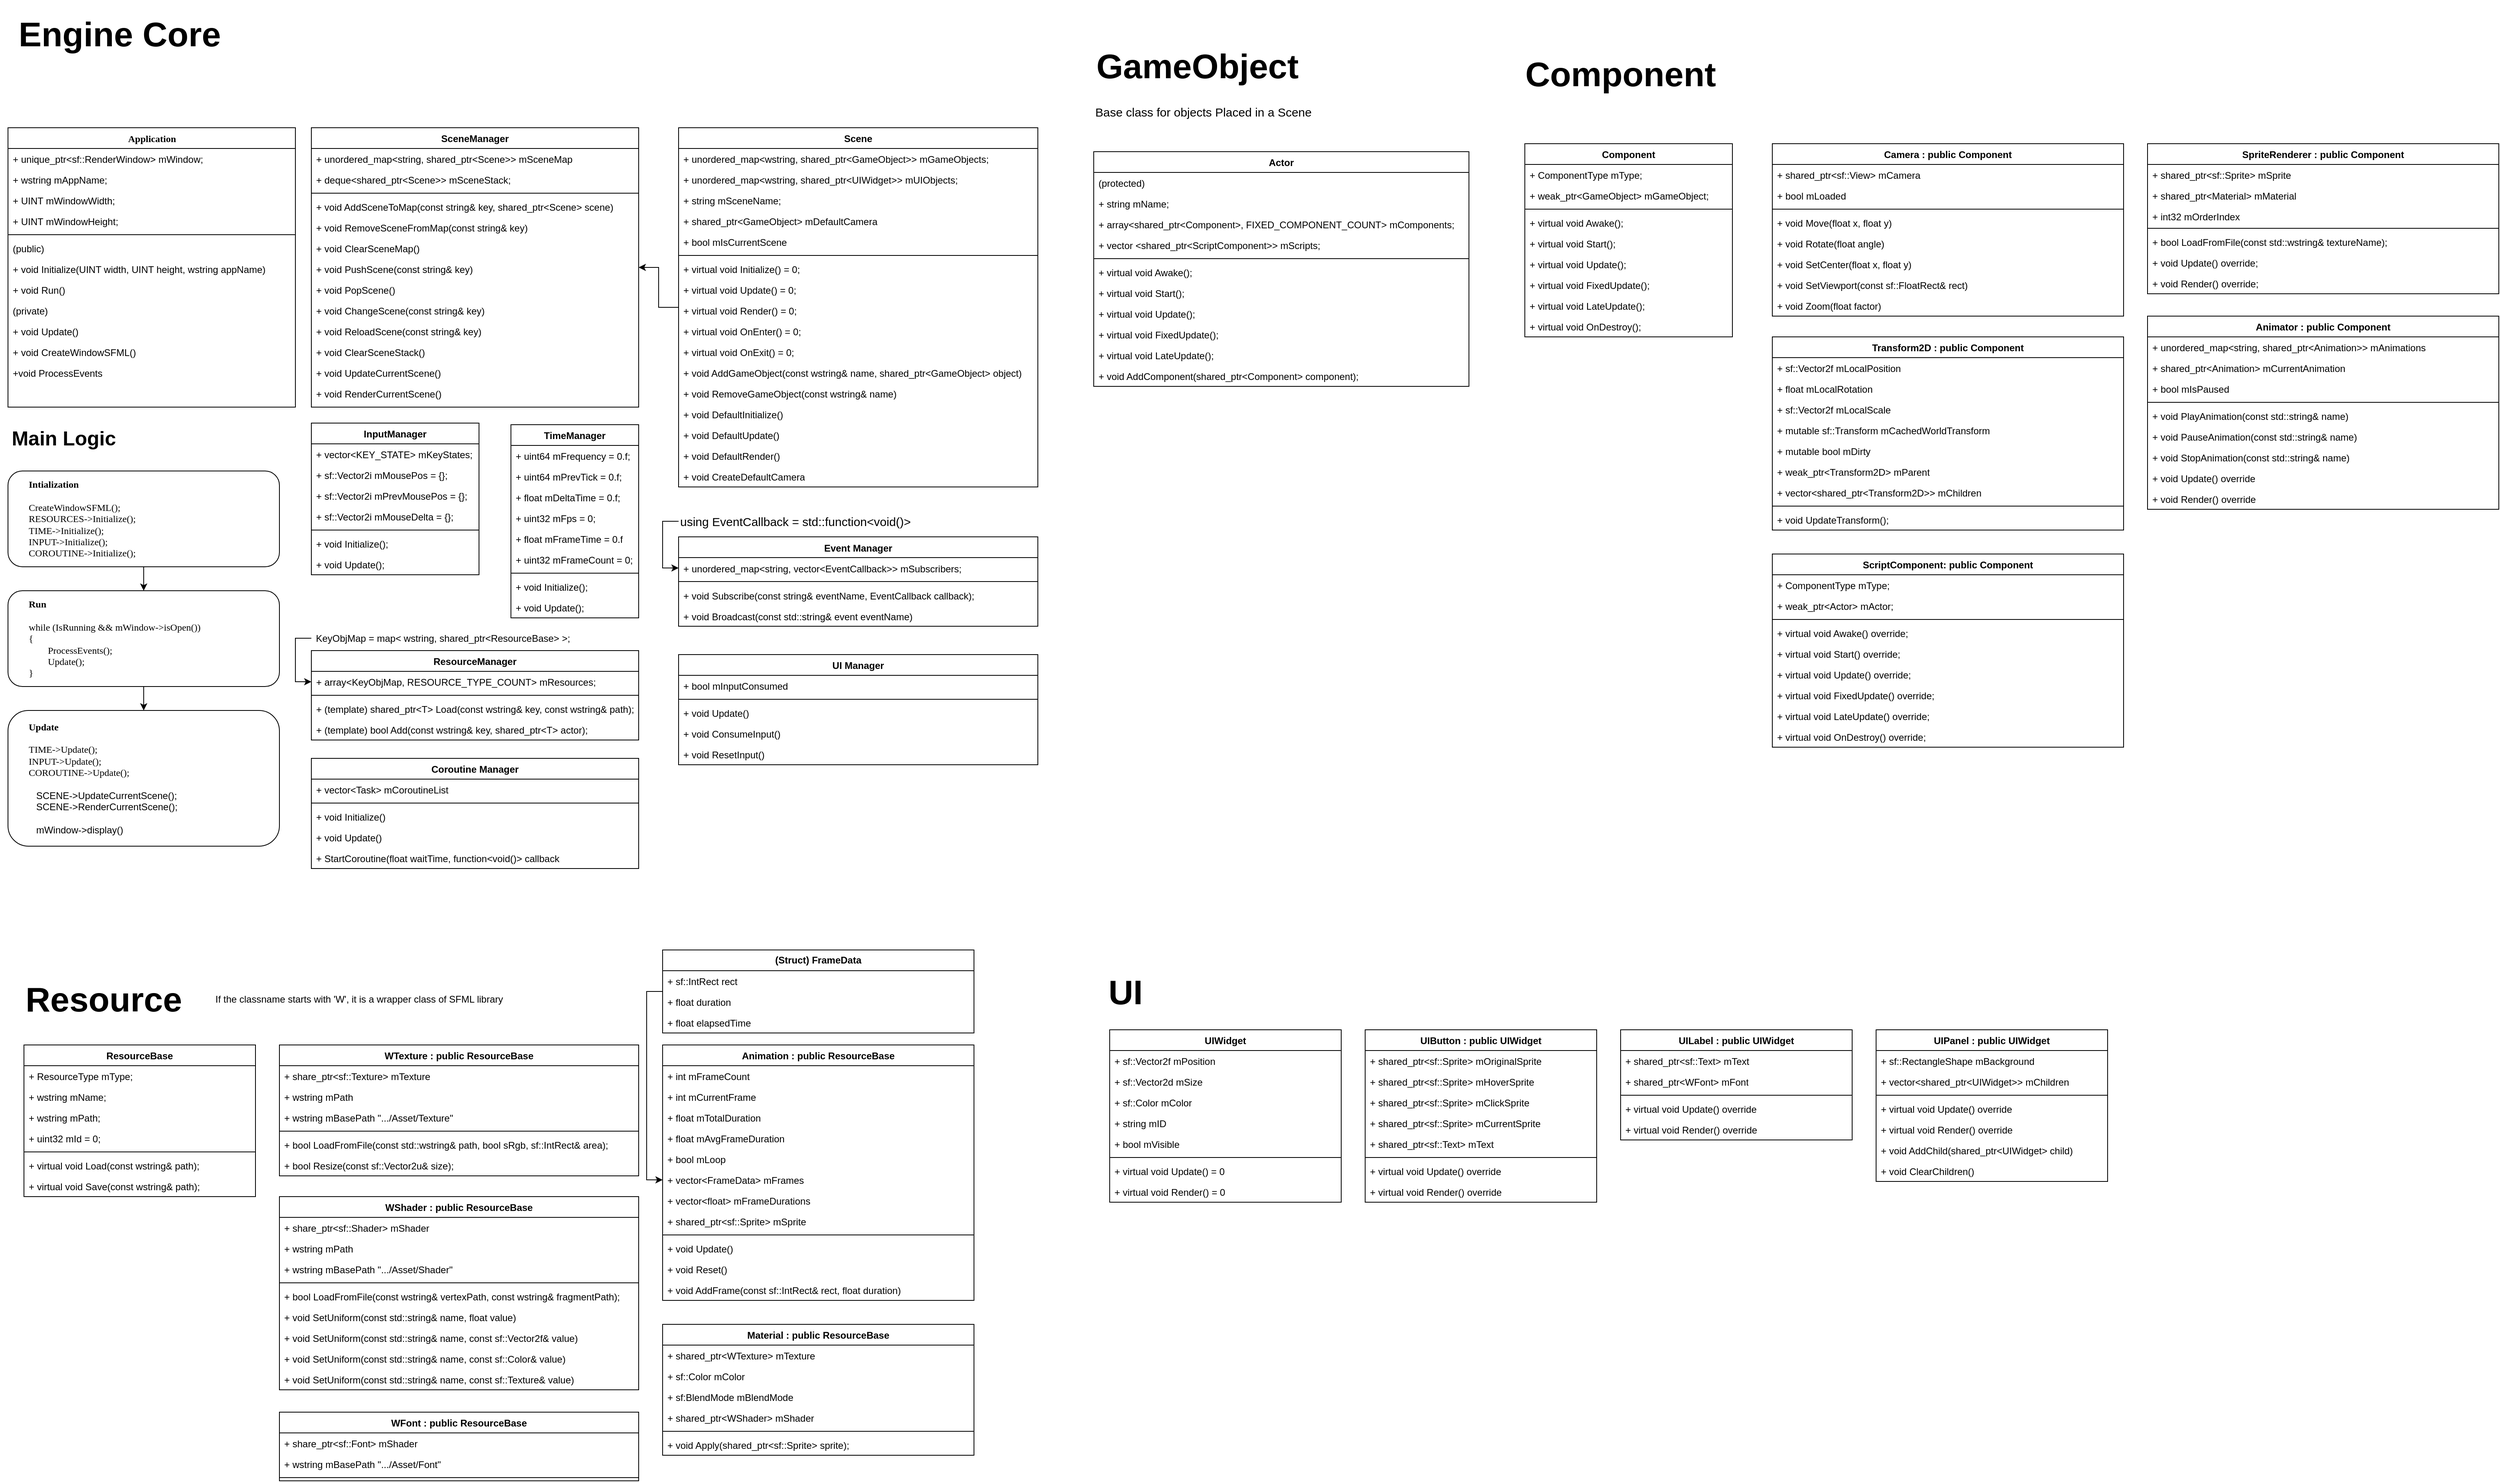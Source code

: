 <mxfile version="26.2.2">
  <diagram name="Page-1" id="9f46799a-70d6-7492-0946-bef42562c5a5">
    <mxGraphModel dx="5098" dy="1894" grid="1" gridSize="10" guides="1" tooltips="1" connect="1" arrows="1" fold="1" page="1" pageScale="1" pageWidth="1100" pageHeight="850" background="none" math="0" shadow="0" adaptiveColors="simple">
      <root>
        <mxCell id="0" />
        <mxCell id="1" parent="0" />
        <mxCell id="78961159f06e98e8-30" value="Application" style="swimlane;html=1;fontStyle=1;align=center;verticalAlign=top;childLayout=stackLayout;horizontal=1;startSize=26;horizontalStack=0;resizeParent=1;resizeLast=0;collapsible=1;marginBottom=0;swimlaneFillColor=none;rounded=0;shadow=0;comic=0;labelBackgroundColor=none;strokeWidth=1;fillColor=none;fontFamily=Verdana;fontSize=12;" parent="1" vertex="1">
          <mxGeometry x="-3200" y="-600" width="360" height="350" as="geometry" />
        </mxCell>
        <mxCell id="78961159f06e98e8-31" value="+ unique_ptr&amp;lt;sf::RenderWindow&amp;gt; mWindow;" style="text;html=1;strokeColor=none;fillColor=none;align=left;verticalAlign=top;spacingLeft=4;spacingRight=4;whiteSpace=wrap;overflow=hidden;rotatable=0;points=[[0,0.5],[1,0.5]];portConstraint=eastwest;labelBackgroundColor=none;rounded=1;" parent="78961159f06e98e8-30" vertex="1">
          <mxGeometry y="26" width="360" height="26" as="geometry" />
        </mxCell>
        <mxCell id="gL-hEuDZ4wmlfTSTeHkK-1" value="+ wstring mAppName;" style="text;html=1;strokeColor=none;fillColor=none;align=left;verticalAlign=top;spacingLeft=4;spacingRight=4;whiteSpace=wrap;overflow=hidden;rotatable=0;points=[[0,0.5],[1,0.5]];portConstraint=eastwest;labelBackgroundColor=none;rounded=1;" parent="78961159f06e98e8-30" vertex="1">
          <mxGeometry y="52" width="360" height="26" as="geometry" />
        </mxCell>
        <mxCell id="sgujDY7e7qZ-atf6pcEo-2" value="+ UINT mWindowWidth;" style="text;html=1;strokeColor=none;fillColor=none;align=left;verticalAlign=top;spacingLeft=4;spacingRight=4;whiteSpace=wrap;overflow=hidden;rotatable=0;points=[[0,0.5],[1,0.5]];portConstraint=eastwest;labelBackgroundColor=none;rounded=1;" parent="78961159f06e98e8-30" vertex="1">
          <mxGeometry y="78" width="360" height="26" as="geometry" />
        </mxCell>
        <mxCell id="sgujDY7e7qZ-atf6pcEo-1" value="+ UINT mWindowHeight;" style="text;html=1;strokeColor=none;fillColor=none;align=left;verticalAlign=top;spacingLeft=4;spacingRight=4;whiteSpace=wrap;overflow=hidden;rotatable=0;points=[[0,0.5],[1,0.5]];portConstraint=eastwest;labelBackgroundColor=none;rounded=1;" parent="78961159f06e98e8-30" vertex="1">
          <mxGeometry y="104" width="360" height="26" as="geometry" />
        </mxCell>
        <mxCell id="78961159f06e98e8-38" value="" style="line;html=1;strokeWidth=1;fillColor=none;align=left;verticalAlign=middle;spacingTop=-1;spacingLeft=3;spacingRight=3;rotatable=0;labelPosition=right;points=[];portConstraint=eastwest;labelBackgroundColor=none;rounded=1;" parent="78961159f06e98e8-30" vertex="1">
          <mxGeometry y="130" width="360" height="8" as="geometry" />
        </mxCell>
        <mxCell id="sgujDY7e7qZ-atf6pcEo-4" value="(public)" style="text;html=1;strokeColor=none;fillColor=none;align=left;verticalAlign=top;spacingLeft=4;spacingRight=4;whiteSpace=wrap;overflow=hidden;rotatable=0;points=[[0,0.5],[1,0.5]];portConstraint=eastwest;labelBackgroundColor=none;rounded=1;" parent="78961159f06e98e8-30" vertex="1">
          <mxGeometry y="138" width="360" height="26" as="geometry" />
        </mxCell>
        <mxCell id="78961159f06e98e8-39" value="+ void Initialize(UINT width, UINT height, wstring appName)" style="text;html=1;strokeColor=none;fillColor=none;align=left;verticalAlign=top;spacingLeft=4;spacingRight=4;whiteSpace=wrap;overflow=hidden;rotatable=0;points=[[0,0.5],[1,0.5]];portConstraint=eastwest;labelBackgroundColor=none;rounded=1;" parent="78961159f06e98e8-30" vertex="1">
          <mxGeometry y="164" width="360" height="26" as="geometry" />
        </mxCell>
        <mxCell id="78961159f06e98e8-40" value="+ void Run()" style="text;html=1;strokeColor=none;fillColor=none;align=left;verticalAlign=top;spacingLeft=4;spacingRight=4;whiteSpace=wrap;overflow=hidden;rotatable=0;points=[[0,0.5],[1,0.5]];portConstraint=eastwest;labelBackgroundColor=none;rounded=1;" parent="78961159f06e98e8-30" vertex="1">
          <mxGeometry y="190" width="360" height="26" as="geometry" />
        </mxCell>
        <mxCell id="sgujDY7e7qZ-atf6pcEo-3" value="(private)" style="text;html=1;strokeColor=none;fillColor=none;align=left;verticalAlign=top;spacingLeft=4;spacingRight=4;whiteSpace=wrap;overflow=hidden;rotatable=0;points=[[0,0.5],[1,0.5]];portConstraint=eastwest;labelBackgroundColor=none;rounded=1;" parent="78961159f06e98e8-30" vertex="1">
          <mxGeometry y="216" width="360" height="26" as="geometry" />
        </mxCell>
        <mxCell id="78961159f06e98e8-42" value="+ void Update()" style="text;html=1;align=left;verticalAlign=top;spacingLeft=4;spacingRight=4;whiteSpace=wrap;overflow=hidden;rotatable=0;points=[[0,0.5],[1,0.5]];portConstraint=eastwest;labelBackgroundColor=none;rounded=1;" parent="78961159f06e98e8-30" vertex="1">
          <mxGeometry y="242" width="360" height="26" as="geometry" />
        </mxCell>
        <mxCell id="hVkKV8Bck_-gHkC23_Qa-11" value="+ void CreateWindowSFML()" style="text;html=1;strokeColor=none;fillColor=none;align=left;verticalAlign=top;spacingLeft=4;spacingRight=4;whiteSpace=wrap;overflow=hidden;rotatable=0;points=[[0,0.5],[1,0.5]];portConstraint=eastwest;labelBackgroundColor=none;rounded=1;" parent="78961159f06e98e8-30" vertex="1">
          <mxGeometry y="268" width="360" height="26" as="geometry" />
        </mxCell>
        <mxCell id="hVkKV8Bck_-gHkC23_Qa-12" value="+void ProcessEvents" style="text;html=1;strokeColor=none;fillColor=none;align=left;verticalAlign=top;spacingLeft=4;spacingRight=4;whiteSpace=wrap;overflow=hidden;rotatable=0;points=[[0,0.5],[1,0.5]];portConstraint=eastwest;labelBackgroundColor=none;rounded=1;" parent="78961159f06e98e8-30" vertex="1">
          <mxGeometry y="294" width="360" height="56" as="geometry" />
        </mxCell>
        <mxCell id="hVkKV8Bck_-gHkC23_Qa-37" value="InputManager" style="swimlane;fontStyle=1;align=center;verticalAlign=top;childLayout=stackLayout;horizontal=1;startSize=26;horizontalStack=0;resizeParent=1;resizeParentMax=0;resizeLast=0;collapsible=1;marginBottom=0;whiteSpace=wrap;html=1;shadow=0;" parent="1" vertex="1">
          <mxGeometry x="-2820" y="-230" width="210" height="190" as="geometry" />
        </mxCell>
        <mxCell id="hVkKV8Bck_-gHkC23_Qa-38" value="+ vector&amp;lt;KEY_STATE&amp;gt; mKeyStates;" style="text;strokeColor=none;fillColor=none;align=left;verticalAlign=top;spacingLeft=4;spacingRight=4;overflow=hidden;rotatable=0;points=[[0,0.5],[1,0.5]];portConstraint=eastwest;whiteSpace=wrap;html=1;shadow=0;" parent="hVkKV8Bck_-gHkC23_Qa-37" vertex="1">
          <mxGeometry y="26" width="210" height="26" as="geometry" />
        </mxCell>
        <mxCell id="hVkKV8Bck_-gHkC23_Qa-63" value="+ sf::Vector2i mMousePos = {};" style="text;strokeColor=none;fillColor=none;align=left;verticalAlign=top;spacingLeft=4;spacingRight=4;overflow=hidden;rotatable=0;points=[[0,0.5],[1,0.5]];portConstraint=eastwest;whiteSpace=wrap;html=1;shadow=0;" parent="hVkKV8Bck_-gHkC23_Qa-37" vertex="1">
          <mxGeometry y="52" width="210" height="26" as="geometry" />
        </mxCell>
        <mxCell id="hVkKV8Bck_-gHkC23_Qa-64" value="+ sf::Vector2i&amp;nbsp;mPrevMousePos = {};" style="text;strokeColor=none;fillColor=none;align=left;verticalAlign=top;spacingLeft=4;spacingRight=4;overflow=hidden;rotatable=0;points=[[0,0.5],[1,0.5]];portConstraint=eastwest;whiteSpace=wrap;html=1;shadow=0;" parent="hVkKV8Bck_-gHkC23_Qa-37" vertex="1">
          <mxGeometry y="78" width="210" height="26" as="geometry" />
        </mxCell>
        <mxCell id="hVkKV8Bck_-gHkC23_Qa-62" value="+ sf::Vector2i&amp;nbsp;mMouseDelta = {};" style="text;strokeColor=none;fillColor=none;align=left;verticalAlign=top;spacingLeft=4;spacingRight=4;overflow=hidden;rotatable=0;points=[[0,0.5],[1,0.5]];portConstraint=eastwest;whiteSpace=wrap;html=1;shadow=0;" parent="hVkKV8Bck_-gHkC23_Qa-37" vertex="1">
          <mxGeometry y="104" width="210" height="26" as="geometry" />
        </mxCell>
        <mxCell id="hVkKV8Bck_-gHkC23_Qa-39" value="" style="line;strokeWidth=1;fillColor=none;align=left;verticalAlign=middle;spacingTop=-1;spacingLeft=3;spacingRight=3;rotatable=0;labelPosition=right;points=[];portConstraint=eastwest;strokeColor=inherit;shadow=0;" parent="hVkKV8Bck_-gHkC23_Qa-37" vertex="1">
          <mxGeometry y="130" width="210" height="8" as="geometry" />
        </mxCell>
        <mxCell id="hVkKV8Bck_-gHkC23_Qa-40" value="+ void Initialize();" style="text;strokeColor=none;fillColor=none;align=left;verticalAlign=top;spacingLeft=4;spacingRight=4;overflow=hidden;rotatable=0;points=[[0,0.5],[1,0.5]];portConstraint=eastwest;whiteSpace=wrap;html=1;shadow=0;" parent="hVkKV8Bck_-gHkC23_Qa-37" vertex="1">
          <mxGeometry y="138" width="210" height="26" as="geometry" />
        </mxCell>
        <mxCell id="hVkKV8Bck_-gHkC23_Qa-66" value="+ void Update();" style="text;strokeColor=none;fillColor=none;align=left;verticalAlign=top;spacingLeft=4;spacingRight=4;overflow=hidden;rotatable=0;points=[[0,0.5],[1,0.5]];portConstraint=eastwest;whiteSpace=wrap;html=1;shadow=0;" parent="hVkKV8Bck_-gHkC23_Qa-37" vertex="1">
          <mxGeometry y="164" width="210" height="26" as="geometry" />
        </mxCell>
        <mxCell id="hVkKV8Bck_-gHkC23_Qa-41" value="TimeManager" style="swimlane;fontStyle=1;align=center;verticalAlign=top;childLayout=stackLayout;horizontal=1;startSize=26;horizontalStack=0;resizeParent=1;resizeParentMax=0;resizeLast=0;collapsible=1;marginBottom=0;whiteSpace=wrap;html=1;shadow=0;" parent="1" vertex="1">
          <mxGeometry x="-2570" y="-228" width="160" height="242" as="geometry">
            <mxRectangle x="1050" y="48" width="110" height="30" as="alternateBounds" />
          </mxGeometry>
        </mxCell>
        <mxCell id="hVkKV8Bck_-gHkC23_Qa-42" value="+ uint64 mFrequency = 0.f;" style="text;strokeColor=none;fillColor=none;align=left;verticalAlign=top;spacingLeft=4;spacingRight=4;overflow=hidden;rotatable=0;points=[[0,0.5],[1,0.5]];portConstraint=eastwest;whiteSpace=wrap;html=1;shadow=0;" parent="hVkKV8Bck_-gHkC23_Qa-41" vertex="1">
          <mxGeometry y="26" width="160" height="26" as="geometry" />
        </mxCell>
        <mxCell id="hVkKV8Bck_-gHkC23_Qa-71" value="+ uint64 mPrevTick = 0.f;" style="text;strokeColor=none;fillColor=none;align=left;verticalAlign=top;spacingLeft=4;spacingRight=4;overflow=hidden;rotatable=0;points=[[0,0.5],[1,0.5]];portConstraint=eastwest;whiteSpace=wrap;html=1;shadow=0;" parent="hVkKV8Bck_-gHkC23_Qa-41" vertex="1">
          <mxGeometry y="52" width="160" height="26" as="geometry" />
        </mxCell>
        <mxCell id="hVkKV8Bck_-gHkC23_Qa-70" value="+ float mDeltaTime = 0.f;" style="text;strokeColor=none;fillColor=none;align=left;verticalAlign=top;spacingLeft=4;spacingRight=4;overflow=hidden;rotatable=0;points=[[0,0.5],[1,0.5]];portConstraint=eastwest;whiteSpace=wrap;html=1;shadow=0;" parent="hVkKV8Bck_-gHkC23_Qa-41" vertex="1">
          <mxGeometry y="78" width="160" height="26" as="geometry" />
        </mxCell>
        <mxCell id="hVkKV8Bck_-gHkC23_Qa-69" value="+ uint32 mFps = 0;" style="text;strokeColor=none;fillColor=none;align=left;verticalAlign=top;spacingLeft=4;spacingRight=4;overflow=hidden;rotatable=0;points=[[0,0.5],[1,0.5]];portConstraint=eastwest;whiteSpace=wrap;html=1;shadow=0;" parent="hVkKV8Bck_-gHkC23_Qa-41" vertex="1">
          <mxGeometry y="104" width="160" height="26" as="geometry" />
        </mxCell>
        <mxCell id="hVkKV8Bck_-gHkC23_Qa-68" value="+ float mFrameTime = 0.f" style="text;strokeColor=none;fillColor=none;align=left;verticalAlign=top;spacingLeft=4;spacingRight=4;overflow=hidden;rotatable=0;points=[[0,0.5],[1,0.5]];portConstraint=eastwest;whiteSpace=wrap;html=1;shadow=0;" parent="hVkKV8Bck_-gHkC23_Qa-41" vertex="1">
          <mxGeometry y="130" width="160" height="26" as="geometry" />
        </mxCell>
        <mxCell id="hVkKV8Bck_-gHkC23_Qa-67" value="+ uint32 mFrameCount = 0;" style="text;strokeColor=none;fillColor=none;align=left;verticalAlign=top;spacingLeft=4;spacingRight=4;overflow=hidden;rotatable=0;points=[[0,0.5],[1,0.5]];portConstraint=eastwest;whiteSpace=wrap;html=1;shadow=0;" parent="hVkKV8Bck_-gHkC23_Qa-41" vertex="1">
          <mxGeometry y="156" width="160" height="26" as="geometry" />
        </mxCell>
        <mxCell id="hVkKV8Bck_-gHkC23_Qa-43" value="" style="line;strokeWidth=1;fillColor=none;align=left;verticalAlign=middle;spacingTop=-1;spacingLeft=3;spacingRight=3;rotatable=0;labelPosition=right;points=[];portConstraint=eastwest;strokeColor=inherit;shadow=0;" parent="hVkKV8Bck_-gHkC23_Qa-41" vertex="1">
          <mxGeometry y="182" width="160" height="8" as="geometry" />
        </mxCell>
        <mxCell id="hVkKV8Bck_-gHkC23_Qa-44" value="+ void Initialize();" style="text;strokeColor=none;fillColor=none;align=left;verticalAlign=top;spacingLeft=4;spacingRight=4;overflow=hidden;rotatable=0;points=[[0,0.5],[1,0.5]];portConstraint=eastwest;whiteSpace=wrap;html=1;shadow=0;" parent="hVkKV8Bck_-gHkC23_Qa-41" vertex="1">
          <mxGeometry y="190" width="160" height="26" as="geometry" />
        </mxCell>
        <mxCell id="hVkKV8Bck_-gHkC23_Qa-72" value="+ void Update();" style="text;strokeColor=none;fillColor=none;align=left;verticalAlign=top;spacingLeft=4;spacingRight=4;overflow=hidden;rotatable=0;points=[[0,0.5],[1,0.5]];portConstraint=eastwest;whiteSpace=wrap;html=1;shadow=0;" parent="hVkKV8Bck_-gHkC23_Qa-41" vertex="1">
          <mxGeometry y="216" width="160" height="26" as="geometry" />
        </mxCell>
        <mxCell id="hVkKV8Bck_-gHkC23_Qa-45" value="ResourceManager" style="swimlane;fontStyle=1;align=center;verticalAlign=top;childLayout=stackLayout;horizontal=1;startSize=26;horizontalStack=0;resizeParent=1;resizeParentMax=0;resizeLast=0;collapsible=1;marginBottom=0;whiteSpace=wrap;html=1;shadow=0;" parent="1" vertex="1">
          <mxGeometry x="-2820" y="55" width="410" height="112" as="geometry" />
        </mxCell>
        <mxCell id="hVkKV8Bck_-gHkC23_Qa-46" value="+ array&amp;lt;KeyObjMap, RESOURCE_TYPE_COUNT&amp;gt; mResources;" style="text;strokeColor=none;fillColor=none;align=left;verticalAlign=top;spacingLeft=4;spacingRight=4;overflow=hidden;rotatable=0;points=[[0,0.5],[1,0.5]];portConstraint=eastwest;whiteSpace=wrap;html=1;shadow=0;" parent="hVkKV8Bck_-gHkC23_Qa-45" vertex="1">
          <mxGeometry y="26" width="410" height="26" as="geometry" />
        </mxCell>
        <mxCell id="hVkKV8Bck_-gHkC23_Qa-47" value="" style="line;strokeWidth=1;fillColor=none;align=left;verticalAlign=middle;spacingTop=-1;spacingLeft=3;spacingRight=3;rotatable=0;labelPosition=right;points=[];portConstraint=eastwest;strokeColor=inherit;shadow=0;" parent="hVkKV8Bck_-gHkC23_Qa-45" vertex="1">
          <mxGeometry y="52" width="410" height="8" as="geometry" />
        </mxCell>
        <mxCell id="hVkKV8Bck_-gHkC23_Qa-77" value="+ (template) shared_ptr&amp;lt;T&amp;gt; Load(const wstring&amp;amp; key, const wstring&amp;amp; path);" style="text;strokeColor=none;fillColor=none;align=left;verticalAlign=top;spacingLeft=4;spacingRight=4;overflow=hidden;rotatable=0;points=[[0,0.5],[1,0.5]];portConstraint=eastwest;whiteSpace=wrap;html=1;shadow=0;" parent="hVkKV8Bck_-gHkC23_Qa-45" vertex="1">
          <mxGeometry y="60" width="410" height="26" as="geometry" />
        </mxCell>
        <mxCell id="hVkKV8Bck_-gHkC23_Qa-76" value="+ (template) bool Add(const wstring&amp;amp; key, shared_ptr&amp;lt;T&amp;gt; actor);" style="text;strokeColor=none;fillColor=none;align=left;verticalAlign=top;spacingLeft=4;spacingRight=4;overflow=hidden;rotatable=0;points=[[0,0.5],[1,0.5]];portConstraint=eastwest;whiteSpace=wrap;html=1;shadow=0;" parent="hVkKV8Bck_-gHkC23_Qa-45" vertex="1">
          <mxGeometry y="86" width="410" height="26" as="geometry" />
        </mxCell>
        <mxCell id="hVkKV8Bck_-gHkC23_Qa-75" style="edgeStyle=orthogonalEdgeStyle;rounded=0;orthogonalLoop=1;jettySize=auto;html=1;exitX=0;exitY=0.5;exitDx=0;exitDy=0;entryX=0;entryY=0.5;entryDx=0;entryDy=0;shadow=0;" parent="1" source="hVkKV8Bck_-gHkC23_Qa-73" target="hVkKV8Bck_-gHkC23_Qa-46" edge="1">
          <mxGeometry relative="1" as="geometry" />
        </mxCell>
        <mxCell id="hVkKV8Bck_-gHkC23_Qa-73" value="KeyObjMap = map&amp;lt; wstring, shared_ptr&amp;lt;ResourceBase&amp;gt; &amp;gt;;" style="text;html=1;align=center;verticalAlign=middle;whiteSpace=wrap;rounded=0;shadow=0;" parent="1" vertex="1">
          <mxGeometry x="-2820" y="24.5" width="330" height="30" as="geometry" />
        </mxCell>
        <mxCell id="hVkKV8Bck_-gHkC23_Qa-161" value="&lt;b&gt;&lt;font style=&quot;font-size: 43px;&quot;&gt;Engine Core&lt;/font&gt;&lt;/b&gt;" style="text;html=1;align=center;verticalAlign=middle;whiteSpace=wrap;rounded=0;" parent="1" vertex="1">
          <mxGeometry x="-3190" y="-760" width="260" height="85" as="geometry" />
        </mxCell>
        <mxCell id="hVkKV8Bck_-gHkC23_Qa-171" value="&lt;b&gt;&lt;font style=&quot;font-size: 43px;&quot;&gt;GameObject&lt;/font&gt;&lt;/b&gt;" style="text;html=1;align=center;verticalAlign=middle;whiteSpace=wrap;rounded=0;" parent="1" vertex="1">
          <mxGeometry x="-1840" y="-720" width="260" height="85" as="geometry" />
        </mxCell>
        <mxCell id="hVkKV8Bck_-gHkC23_Qa-352" value="&lt;b&gt;&lt;font style=&quot;font-size: 43px;&quot;&gt;Component&lt;/font&gt;&lt;/b&gt;" style="text;html=1;align=center;verticalAlign=middle;whiteSpace=wrap;rounded=0;" parent="1" vertex="1">
          <mxGeometry x="-1310" y="-710" width="260" height="85" as="geometry" />
        </mxCell>
        <mxCell id="hVkKV8Bck_-gHkC23_Qa-353" value="&lt;b&gt;&lt;font style=&quot;font-size: 43px;&quot;&gt;Resource&lt;/font&gt;&lt;/b&gt;" style="text;html=1;align=center;verticalAlign=middle;whiteSpace=wrap;rounded=0;" parent="1" vertex="1">
          <mxGeometry x="-3210" y="449" width="260" height="85" as="geometry" />
        </mxCell>
        <mxCell id="hVkKV8Bck_-gHkC23_Qa-355" value="&lt;font style=&quot;font-size: 15px;&quot;&gt;Base class for objects Placed in a Scene&lt;/font&gt;" style="text;html=1;align=left;verticalAlign=middle;whiteSpace=wrap;rounded=0;" parent="1" vertex="1">
          <mxGeometry x="-1840" y="-635" width="290" height="30" as="geometry" />
        </mxCell>
        <mxCell id="hVkKV8Bck_-gHkC23_Qa-363" value="Actor" style="swimlane;fontStyle=1;align=center;verticalAlign=top;childLayout=stackLayout;horizontal=1;startSize=26;horizontalStack=0;resizeParent=1;resizeParentMax=0;resizeLast=0;collapsible=1;marginBottom=0;whiteSpace=wrap;html=1;" parent="1" vertex="1">
          <mxGeometry x="-1840" y="-570" width="470" height="294" as="geometry" />
        </mxCell>
        <mxCell id="hVkKV8Bck_-gHkC23_Qa-386" value="(protected)" style="text;strokeColor=none;fillColor=none;align=left;verticalAlign=top;spacingLeft=4;spacingRight=4;overflow=hidden;rotatable=0;points=[[0,0.5],[1,0.5]];portConstraint=eastwest;whiteSpace=wrap;html=1;" parent="hVkKV8Bck_-gHkC23_Qa-363" vertex="1">
          <mxGeometry y="26" width="470" height="26" as="geometry" />
        </mxCell>
        <mxCell id="hVkKV8Bck_-gHkC23_Qa-364" value="+ string mName;" style="text;strokeColor=none;fillColor=none;align=left;verticalAlign=top;spacingLeft=4;spacingRight=4;overflow=hidden;rotatable=0;points=[[0,0.5],[1,0.5]];portConstraint=eastwest;whiteSpace=wrap;html=1;" parent="hVkKV8Bck_-gHkC23_Qa-363" vertex="1">
          <mxGeometry y="52" width="470" height="26" as="geometry" />
        </mxCell>
        <mxCell id="hVkKV8Bck_-gHkC23_Qa-368" value="+ array&amp;lt;shared_ptr&amp;lt;Component&amp;gt;, FIXED_COMPONENT_COUNT&amp;gt; mComponents;" style="text;strokeColor=none;fillColor=none;align=left;verticalAlign=top;spacingLeft=4;spacingRight=4;overflow=hidden;rotatable=0;points=[[0,0.5],[1,0.5]];portConstraint=eastwest;whiteSpace=wrap;html=1;" parent="hVkKV8Bck_-gHkC23_Qa-363" vertex="1">
          <mxGeometry y="78" width="470" height="26" as="geometry" />
        </mxCell>
        <mxCell id="hVkKV8Bck_-gHkC23_Qa-367" value="+ vector &amp;lt;shared_ptr&amp;lt;ScriptComponent&amp;gt;&amp;gt; mScripts;" style="text;strokeColor=none;fillColor=none;align=left;verticalAlign=top;spacingLeft=4;spacingRight=4;overflow=hidden;rotatable=0;points=[[0,0.5],[1,0.5]];portConstraint=eastwest;whiteSpace=wrap;html=1;" parent="hVkKV8Bck_-gHkC23_Qa-363" vertex="1">
          <mxGeometry y="104" width="470" height="26" as="geometry" />
        </mxCell>
        <mxCell id="hVkKV8Bck_-gHkC23_Qa-365" value="" style="line;strokeWidth=1;fillColor=none;align=left;verticalAlign=middle;spacingTop=-1;spacingLeft=3;spacingRight=3;rotatable=0;labelPosition=right;points=[];portConstraint=eastwest;strokeColor=inherit;" parent="hVkKV8Bck_-gHkC23_Qa-363" vertex="1">
          <mxGeometry y="130" width="470" height="8" as="geometry" />
        </mxCell>
        <mxCell id="hVkKV8Bck_-gHkC23_Qa-366" value="+ virtual void Awake();" style="text;strokeColor=none;fillColor=none;align=left;verticalAlign=top;spacingLeft=4;spacingRight=4;overflow=hidden;rotatable=0;points=[[0,0.5],[1,0.5]];portConstraint=eastwest;whiteSpace=wrap;html=1;" parent="hVkKV8Bck_-gHkC23_Qa-363" vertex="1">
          <mxGeometry y="138" width="470" height="26" as="geometry" />
        </mxCell>
        <mxCell id="hVkKV8Bck_-gHkC23_Qa-374" value="+ virtual void Start();" style="text;strokeColor=none;fillColor=none;align=left;verticalAlign=top;spacingLeft=4;spacingRight=4;overflow=hidden;rotatable=0;points=[[0,0.5],[1,0.5]];portConstraint=eastwest;whiteSpace=wrap;html=1;" parent="hVkKV8Bck_-gHkC23_Qa-363" vertex="1">
          <mxGeometry y="164" width="470" height="26" as="geometry" />
        </mxCell>
        <mxCell id="hVkKV8Bck_-gHkC23_Qa-373" value="+ virtual void Update();" style="text;strokeColor=none;fillColor=none;align=left;verticalAlign=top;spacingLeft=4;spacingRight=4;overflow=hidden;rotatable=0;points=[[0,0.5],[1,0.5]];portConstraint=eastwest;whiteSpace=wrap;html=1;" parent="hVkKV8Bck_-gHkC23_Qa-363" vertex="1">
          <mxGeometry y="190" width="470" height="26" as="geometry" />
        </mxCell>
        <mxCell id="hVkKV8Bck_-gHkC23_Qa-372" value="+ virtual void FixedUpdate();" style="text;strokeColor=none;fillColor=none;align=left;verticalAlign=top;spacingLeft=4;spacingRight=4;overflow=hidden;rotatable=0;points=[[0,0.5],[1,0.5]];portConstraint=eastwest;whiteSpace=wrap;html=1;" parent="hVkKV8Bck_-gHkC23_Qa-363" vertex="1">
          <mxGeometry y="216" width="470" height="26" as="geometry" />
        </mxCell>
        <mxCell id="hVkKV8Bck_-gHkC23_Qa-371" value="+ virtual void LateUpdate();" style="text;strokeColor=none;fillColor=none;align=left;verticalAlign=top;spacingLeft=4;spacingRight=4;overflow=hidden;rotatable=0;points=[[0,0.5],[1,0.5]];portConstraint=eastwest;whiteSpace=wrap;html=1;" parent="hVkKV8Bck_-gHkC23_Qa-363" vertex="1">
          <mxGeometry y="242" width="470" height="26" as="geometry" />
        </mxCell>
        <mxCell id="hVkKV8Bck_-gHkC23_Qa-370" value="+&amp;nbsp;void AddComponent(shared_ptr&amp;lt;Component&amp;gt; component);" style="text;strokeColor=none;fillColor=none;align=left;verticalAlign=top;spacingLeft=4;spacingRight=4;overflow=hidden;rotatable=0;points=[[0,0.5],[1,0.5]];portConstraint=eastwest;whiteSpace=wrap;html=1;" parent="hVkKV8Bck_-gHkC23_Qa-363" vertex="1">
          <mxGeometry y="268" width="470" height="26" as="geometry" />
        </mxCell>
        <mxCell id="hVkKV8Bck_-gHkC23_Qa-405" value="Component" style="swimlane;fontStyle=1;align=center;verticalAlign=top;childLayout=stackLayout;horizontal=1;startSize=26;horizontalStack=0;resizeParent=1;resizeParentMax=0;resizeLast=0;collapsible=1;marginBottom=0;whiteSpace=wrap;html=1;" parent="1" vertex="1">
          <mxGeometry x="-1300" y="-580" width="260" height="242" as="geometry" />
        </mxCell>
        <mxCell id="hVkKV8Bck_-gHkC23_Qa-406" value="+ ComponentType mType;" style="text;strokeColor=none;fillColor=none;align=left;verticalAlign=top;spacingLeft=4;spacingRight=4;overflow=hidden;rotatable=0;points=[[0,0.5],[1,0.5]];portConstraint=eastwest;whiteSpace=wrap;html=1;" parent="hVkKV8Bck_-gHkC23_Qa-405" vertex="1">
          <mxGeometry y="26" width="260" height="26" as="geometry" />
        </mxCell>
        <mxCell id="hVkKV8Bck_-gHkC23_Qa-409" value="+ weak_ptr&amp;lt;GameObject&amp;gt; mGameObject;" style="text;strokeColor=none;fillColor=none;align=left;verticalAlign=top;spacingLeft=4;spacingRight=4;overflow=hidden;rotatable=0;points=[[0,0.5],[1,0.5]];portConstraint=eastwest;whiteSpace=wrap;html=1;" parent="hVkKV8Bck_-gHkC23_Qa-405" vertex="1">
          <mxGeometry y="52" width="260" height="26" as="geometry" />
        </mxCell>
        <mxCell id="hVkKV8Bck_-gHkC23_Qa-407" value="" style="line;strokeWidth=1;fillColor=none;align=left;verticalAlign=middle;spacingTop=-1;spacingLeft=3;spacingRight=3;rotatable=0;labelPosition=right;points=[];portConstraint=eastwest;strokeColor=inherit;" parent="hVkKV8Bck_-gHkC23_Qa-405" vertex="1">
          <mxGeometry y="78" width="260" height="8" as="geometry" />
        </mxCell>
        <mxCell id="hVkKV8Bck_-gHkC23_Qa-408" value="+ virtual void Awake();" style="text;strokeColor=none;fillColor=none;align=left;verticalAlign=top;spacingLeft=4;spacingRight=4;overflow=hidden;rotatable=0;points=[[0,0.5],[1,0.5]];portConstraint=eastwest;whiteSpace=wrap;html=1;" parent="hVkKV8Bck_-gHkC23_Qa-405" vertex="1">
          <mxGeometry y="86" width="260" height="26" as="geometry" />
        </mxCell>
        <mxCell id="hVkKV8Bck_-gHkC23_Qa-413" value="+ virtual void Start();" style="text;strokeColor=none;fillColor=none;align=left;verticalAlign=top;spacingLeft=4;spacingRight=4;overflow=hidden;rotatable=0;points=[[0,0.5],[1,0.5]];portConstraint=eastwest;whiteSpace=wrap;html=1;" parent="hVkKV8Bck_-gHkC23_Qa-405" vertex="1">
          <mxGeometry y="112" width="260" height="26" as="geometry" />
        </mxCell>
        <mxCell id="hVkKV8Bck_-gHkC23_Qa-412" value="+ virtual void Update();" style="text;strokeColor=none;fillColor=none;align=left;verticalAlign=top;spacingLeft=4;spacingRight=4;overflow=hidden;rotatable=0;points=[[0,0.5],[1,0.5]];portConstraint=eastwest;whiteSpace=wrap;html=1;" parent="hVkKV8Bck_-gHkC23_Qa-405" vertex="1">
          <mxGeometry y="138" width="260" height="26" as="geometry" />
        </mxCell>
        <mxCell id="hVkKV8Bck_-gHkC23_Qa-411" value="+ virtual void FixedUpdate();" style="text;strokeColor=none;fillColor=none;align=left;verticalAlign=top;spacingLeft=4;spacingRight=4;overflow=hidden;rotatable=0;points=[[0,0.5],[1,0.5]];portConstraint=eastwest;whiteSpace=wrap;html=1;" parent="hVkKV8Bck_-gHkC23_Qa-405" vertex="1">
          <mxGeometry y="164" width="260" height="26" as="geometry" />
        </mxCell>
        <mxCell id="hVkKV8Bck_-gHkC23_Qa-410" value="+ virtual void LateUpdate();" style="text;strokeColor=none;fillColor=none;align=left;verticalAlign=top;spacingLeft=4;spacingRight=4;overflow=hidden;rotatable=0;points=[[0,0.5],[1,0.5]];portConstraint=eastwest;whiteSpace=wrap;html=1;" parent="hVkKV8Bck_-gHkC23_Qa-405" vertex="1">
          <mxGeometry y="190" width="260" height="26" as="geometry" />
        </mxCell>
        <mxCell id="hVkKV8Bck_-gHkC23_Qa-486" value="+ virtual void OnDestroy();" style="text;strokeColor=none;fillColor=none;align=left;verticalAlign=top;spacingLeft=4;spacingRight=4;overflow=hidden;rotatable=0;points=[[0,0.5],[1,0.5]];portConstraint=eastwest;whiteSpace=wrap;html=1;" parent="hVkKV8Bck_-gHkC23_Qa-405" vertex="1">
          <mxGeometry y="216" width="260" height="26" as="geometry" />
        </mxCell>
        <mxCell id="hVkKV8Bck_-gHkC23_Qa-415" value="Camera : public Component" style="swimlane;fontStyle=1;align=center;verticalAlign=top;childLayout=stackLayout;horizontal=1;startSize=26;horizontalStack=0;resizeParent=1;resizeParentMax=0;resizeLast=0;collapsible=1;marginBottom=0;whiteSpace=wrap;html=1;" parent="1" vertex="1">
          <mxGeometry x="-990" y="-580" width="440" height="216" as="geometry" />
        </mxCell>
        <mxCell id="hVkKV8Bck_-gHkC23_Qa-416" value="+ shared_ptr&amp;lt;sf::View&amp;gt; mCamera" style="text;strokeColor=none;fillColor=none;align=left;verticalAlign=top;spacingLeft=4;spacingRight=4;overflow=hidden;rotatable=0;points=[[0,0.5],[1,0.5]];portConstraint=eastwest;whiteSpace=wrap;html=1;" parent="hVkKV8Bck_-gHkC23_Qa-415" vertex="1">
          <mxGeometry y="26" width="440" height="26" as="geometry" />
        </mxCell>
        <mxCell id="sgujDY7e7qZ-atf6pcEo-140" value="+ bool mLoaded" style="text;strokeColor=none;fillColor=none;align=left;verticalAlign=top;spacingLeft=4;spacingRight=4;overflow=hidden;rotatable=0;points=[[0,0.5],[1,0.5]];portConstraint=eastwest;whiteSpace=wrap;html=1;" parent="hVkKV8Bck_-gHkC23_Qa-415" vertex="1">
          <mxGeometry y="52" width="440" height="26" as="geometry" />
        </mxCell>
        <mxCell id="hVkKV8Bck_-gHkC23_Qa-418" value="" style="line;strokeWidth=1;fillColor=none;align=left;verticalAlign=middle;spacingTop=-1;spacingLeft=3;spacingRight=3;rotatable=0;labelPosition=right;points=[];portConstraint=eastwest;strokeColor=inherit;" parent="hVkKV8Bck_-gHkC23_Qa-415" vertex="1">
          <mxGeometry y="78" width="440" height="8" as="geometry" />
        </mxCell>
        <mxCell id="hVkKV8Bck_-gHkC23_Qa-419" value="+ void Move(float x, float y)" style="text;strokeColor=none;fillColor=none;align=left;verticalAlign=top;spacingLeft=4;spacingRight=4;overflow=hidden;rotatable=0;points=[[0,0.5],[1,0.5]];portConstraint=eastwest;whiteSpace=wrap;html=1;" parent="hVkKV8Bck_-gHkC23_Qa-415" vertex="1">
          <mxGeometry y="86" width="440" height="26" as="geometry" />
        </mxCell>
        <mxCell id="hVkKV8Bck_-gHkC23_Qa-420" value="+ void Rotate(float angle)" style="text;strokeColor=none;fillColor=none;align=left;verticalAlign=top;spacingLeft=4;spacingRight=4;overflow=hidden;rotatable=0;points=[[0,0.5],[1,0.5]];portConstraint=eastwest;whiteSpace=wrap;html=1;" parent="hVkKV8Bck_-gHkC23_Qa-415" vertex="1">
          <mxGeometry y="112" width="440" height="26" as="geometry" />
        </mxCell>
        <mxCell id="sgujDY7e7qZ-atf6pcEo-143" value="+ void SetCenter(float x, float y)" style="text;strokeColor=none;fillColor=none;align=left;verticalAlign=top;spacingLeft=4;spacingRight=4;overflow=hidden;rotatable=0;points=[[0,0.5],[1,0.5]];portConstraint=eastwest;whiteSpace=wrap;html=1;" parent="hVkKV8Bck_-gHkC23_Qa-415" vertex="1">
          <mxGeometry y="138" width="440" height="26" as="geometry" />
        </mxCell>
        <mxCell id="sgujDY7e7qZ-atf6pcEo-142" value="+ void SetViewport(const sf::FloatRect&amp;amp; rect)" style="text;strokeColor=none;fillColor=none;align=left;verticalAlign=top;spacingLeft=4;spacingRight=4;overflow=hidden;rotatable=0;points=[[0,0.5],[1,0.5]];portConstraint=eastwest;whiteSpace=wrap;html=1;" parent="hVkKV8Bck_-gHkC23_Qa-415" vertex="1">
          <mxGeometry y="164" width="440" height="26" as="geometry" />
        </mxCell>
        <mxCell id="sgujDY7e7qZ-atf6pcEo-141" value="+ void Zoom(float factor)" style="text;strokeColor=none;fillColor=none;align=left;verticalAlign=top;spacingLeft=4;spacingRight=4;overflow=hidden;rotatable=0;points=[[0,0.5],[1,0.5]];portConstraint=eastwest;whiteSpace=wrap;html=1;" parent="hVkKV8Bck_-gHkC23_Qa-415" vertex="1">
          <mxGeometry y="190" width="440" height="26" as="geometry" />
        </mxCell>
        <mxCell id="hVkKV8Bck_-gHkC23_Qa-430" value="Animator : public Component" style="swimlane;fontStyle=1;align=center;verticalAlign=top;childLayout=stackLayout;horizontal=1;startSize=26;horizontalStack=0;resizeParent=1;resizeParentMax=0;resizeLast=0;collapsible=1;marginBottom=0;whiteSpace=wrap;html=1;" parent="1" vertex="1">
          <mxGeometry x="-520" y="-364" width="440" height="242" as="geometry" />
        </mxCell>
        <mxCell id="hVkKV8Bck_-gHkC23_Qa-431" value="+ unordered_map&amp;lt;string, shared_ptr&amp;lt;Animation&amp;gt;&amp;gt; mAnimations" style="text;strokeColor=none;fillColor=none;align=left;verticalAlign=top;spacingLeft=4;spacingRight=4;overflow=hidden;rotatable=0;points=[[0,0.5],[1,0.5]];portConstraint=eastwest;whiteSpace=wrap;html=1;" parent="hVkKV8Bck_-gHkC23_Qa-430" vertex="1">
          <mxGeometry y="26" width="440" height="26" as="geometry" />
        </mxCell>
        <mxCell id="hVkKV8Bck_-gHkC23_Qa-435" value="+ shared_ptr&amp;lt;Animation&amp;gt; mCurrentAnimation" style="text;strokeColor=none;fillColor=none;align=left;verticalAlign=top;spacingLeft=4;spacingRight=4;overflow=hidden;rotatable=0;points=[[0,0.5],[1,0.5]];portConstraint=eastwest;whiteSpace=wrap;html=1;" parent="hVkKV8Bck_-gHkC23_Qa-430" vertex="1">
          <mxGeometry y="52" width="440" height="26" as="geometry" />
        </mxCell>
        <mxCell id="hVkKV8Bck_-gHkC23_Qa-436" value="+ bool mIsPaused" style="text;strokeColor=none;fillColor=none;align=left;verticalAlign=top;spacingLeft=4;spacingRight=4;overflow=hidden;rotatable=0;points=[[0,0.5],[1,0.5]];portConstraint=eastwest;whiteSpace=wrap;html=1;" parent="hVkKV8Bck_-gHkC23_Qa-430" vertex="1">
          <mxGeometry y="78" width="440" height="26" as="geometry" />
        </mxCell>
        <mxCell id="hVkKV8Bck_-gHkC23_Qa-439" value="" style="line;strokeWidth=1;fillColor=none;align=left;verticalAlign=middle;spacingTop=-1;spacingLeft=3;spacingRight=3;rotatable=0;labelPosition=right;points=[];portConstraint=eastwest;strokeColor=inherit;" parent="hVkKV8Bck_-gHkC23_Qa-430" vertex="1">
          <mxGeometry y="104" width="440" height="8" as="geometry" />
        </mxCell>
        <mxCell id="hVkKV8Bck_-gHkC23_Qa-440" value="+ void PlayAnimation(const std::string&amp;amp; name)" style="text;strokeColor=none;fillColor=none;align=left;verticalAlign=top;spacingLeft=4;spacingRight=4;overflow=hidden;rotatable=0;points=[[0,0.5],[1,0.5]];portConstraint=eastwest;whiteSpace=wrap;html=1;" parent="hVkKV8Bck_-gHkC23_Qa-430" vertex="1">
          <mxGeometry y="112" width="440" height="26" as="geometry" />
        </mxCell>
        <mxCell id="sgujDY7e7qZ-atf6pcEo-155" value="+ void PauseAnimation(const std::string&amp;amp; name)" style="text;strokeColor=none;fillColor=none;align=left;verticalAlign=top;spacingLeft=4;spacingRight=4;overflow=hidden;rotatable=0;points=[[0,0.5],[1,0.5]];portConstraint=eastwest;whiteSpace=wrap;html=1;" parent="hVkKV8Bck_-gHkC23_Qa-430" vertex="1">
          <mxGeometry y="138" width="440" height="26" as="geometry" />
        </mxCell>
        <mxCell id="sgujDY7e7qZ-atf6pcEo-154" value="+ void StopAnimation(const std::string&amp;amp; name)" style="text;strokeColor=none;fillColor=none;align=left;verticalAlign=top;spacingLeft=4;spacingRight=4;overflow=hidden;rotatable=0;points=[[0,0.5],[1,0.5]];portConstraint=eastwest;whiteSpace=wrap;html=1;" parent="hVkKV8Bck_-gHkC23_Qa-430" vertex="1">
          <mxGeometry y="164" width="440" height="26" as="geometry" />
        </mxCell>
        <mxCell id="sgujDY7e7qZ-atf6pcEo-153" value="+ void Update() override" style="text;strokeColor=none;fillColor=none;align=left;verticalAlign=top;spacingLeft=4;spacingRight=4;overflow=hidden;rotatable=0;points=[[0,0.5],[1,0.5]];portConstraint=eastwest;whiteSpace=wrap;html=1;" parent="hVkKV8Bck_-gHkC23_Qa-430" vertex="1">
          <mxGeometry y="190" width="440" height="26" as="geometry" />
        </mxCell>
        <mxCell id="sgujDY7e7qZ-atf6pcEo-152" value="+ void Render() override" style="text;strokeColor=none;fillColor=none;align=left;verticalAlign=top;spacingLeft=4;spacingRight=4;overflow=hidden;rotatable=0;points=[[0,0.5],[1,0.5]];portConstraint=eastwest;whiteSpace=wrap;html=1;" parent="hVkKV8Bck_-gHkC23_Qa-430" vertex="1">
          <mxGeometry y="216" width="440" height="26" as="geometry" />
        </mxCell>
        <mxCell id="hVkKV8Bck_-gHkC23_Qa-442" value="SpriteRenderer : public Component" style="swimlane;fontStyle=1;align=center;verticalAlign=top;childLayout=stackLayout;horizontal=1;startSize=26;horizontalStack=0;resizeParent=1;resizeParentMax=0;resizeLast=0;collapsible=1;marginBottom=0;whiteSpace=wrap;html=1;" parent="1" vertex="1">
          <mxGeometry x="-520" y="-580" width="440" height="188" as="geometry" />
        </mxCell>
        <mxCell id="hVkKV8Bck_-gHkC23_Qa-443" value="+ shared_ptr&amp;lt;sf::Sprite&amp;gt; mSprite" style="text;strokeColor=none;fillColor=none;align=left;verticalAlign=top;spacingLeft=4;spacingRight=4;overflow=hidden;rotatable=0;points=[[0,0.5],[1,0.5]];portConstraint=eastwest;whiteSpace=wrap;html=1;" parent="hVkKV8Bck_-gHkC23_Qa-442" vertex="1">
          <mxGeometry y="26" width="440" height="26" as="geometry" />
        </mxCell>
        <mxCell id="hVkKV8Bck_-gHkC23_Qa-444" value="+ shared_ptr&amp;lt;Material&amp;gt; mMaterial" style="text;strokeColor=none;fillColor=none;align=left;verticalAlign=top;spacingLeft=4;spacingRight=4;overflow=hidden;rotatable=0;points=[[0,0.5],[1,0.5]];portConstraint=eastwest;whiteSpace=wrap;html=1;" parent="hVkKV8Bck_-gHkC23_Qa-442" vertex="1">
          <mxGeometry y="52" width="440" height="26" as="geometry" />
        </mxCell>
        <mxCell id="hVkKV8Bck_-gHkC23_Qa-445" value="+ int32 mOrderIndex" style="text;strokeColor=none;fillColor=none;align=left;verticalAlign=top;spacingLeft=4;spacingRight=4;overflow=hidden;rotatable=0;points=[[0,0.5],[1,0.5]];portConstraint=eastwest;whiteSpace=wrap;html=1;" parent="hVkKV8Bck_-gHkC23_Qa-442" vertex="1">
          <mxGeometry y="78" width="440" height="24" as="geometry" />
        </mxCell>
        <mxCell id="hVkKV8Bck_-gHkC23_Qa-446" value="" style="line;strokeWidth=1;fillColor=none;align=left;verticalAlign=middle;spacingTop=-1;spacingLeft=3;spacingRight=3;rotatable=0;labelPosition=right;points=[];portConstraint=eastwest;strokeColor=inherit;" parent="hVkKV8Bck_-gHkC23_Qa-442" vertex="1">
          <mxGeometry y="102" width="440" height="8" as="geometry" />
        </mxCell>
        <mxCell id="hVkKV8Bck_-gHkC23_Qa-447" value="+&amp;nbsp;bool LoadFromFile(const std::wstring&amp;amp; textureName);" style="text;strokeColor=none;fillColor=none;align=left;verticalAlign=top;spacingLeft=4;spacingRight=4;overflow=hidden;rotatable=0;points=[[0,0.5],[1,0.5]];portConstraint=eastwest;whiteSpace=wrap;html=1;" parent="hVkKV8Bck_-gHkC23_Qa-442" vertex="1">
          <mxGeometry y="110" width="440" height="26" as="geometry" />
        </mxCell>
        <mxCell id="sgujDY7e7qZ-atf6pcEo-151" value="+ void Update() override;" style="text;strokeColor=none;fillColor=none;align=left;verticalAlign=top;spacingLeft=4;spacingRight=4;overflow=hidden;rotatable=0;points=[[0,0.5],[1,0.5]];portConstraint=eastwest;whiteSpace=wrap;html=1;" parent="hVkKV8Bck_-gHkC23_Qa-442" vertex="1">
          <mxGeometry y="136" width="440" height="26" as="geometry" />
        </mxCell>
        <mxCell id="sgujDY7e7qZ-atf6pcEo-150" value="+ void Render() override;" style="text;strokeColor=none;fillColor=none;align=left;verticalAlign=top;spacingLeft=4;spacingRight=4;overflow=hidden;rotatable=0;points=[[0,0.5],[1,0.5]];portConstraint=eastwest;whiteSpace=wrap;html=1;" parent="hVkKV8Bck_-gHkC23_Qa-442" vertex="1">
          <mxGeometry y="162" width="440" height="26" as="geometry" />
        </mxCell>
        <mxCell id="hVkKV8Bck_-gHkC23_Qa-470" value="Transform2D : public Component" style="swimlane;fontStyle=1;align=center;verticalAlign=top;childLayout=stackLayout;horizontal=1;startSize=26;horizontalStack=0;resizeParent=1;resizeParentMax=0;resizeLast=0;collapsible=1;marginBottom=0;whiteSpace=wrap;html=1;" parent="1" vertex="1">
          <mxGeometry x="-990" y="-338" width="440" height="242" as="geometry" />
        </mxCell>
        <mxCell id="hVkKV8Bck_-gHkC23_Qa-471" value="+ sf::Vector2f mLocalPosition" style="text;strokeColor=none;fillColor=none;align=left;verticalAlign=top;spacingLeft=4;spacingRight=4;overflow=hidden;rotatable=0;points=[[0,0.5],[1,0.5]];portConstraint=eastwest;whiteSpace=wrap;html=1;" parent="hVkKV8Bck_-gHkC23_Qa-470" vertex="1">
          <mxGeometry y="26" width="440" height="26" as="geometry" />
        </mxCell>
        <mxCell id="sgujDY7e7qZ-atf6pcEo-148" value="+ float mLocalRotation" style="text;strokeColor=none;fillColor=none;align=left;verticalAlign=top;spacingLeft=4;spacingRight=4;overflow=hidden;rotatable=0;points=[[0,0.5],[1,0.5]];portConstraint=eastwest;whiteSpace=wrap;html=1;" parent="hVkKV8Bck_-gHkC23_Qa-470" vertex="1">
          <mxGeometry y="52" width="440" height="26" as="geometry" />
        </mxCell>
        <mxCell id="sgujDY7e7qZ-atf6pcEo-147" value="+ sf::Vector2f mLocalScale" style="text;strokeColor=none;fillColor=none;align=left;verticalAlign=top;spacingLeft=4;spacingRight=4;overflow=hidden;rotatable=0;points=[[0,0.5],[1,0.5]];portConstraint=eastwest;whiteSpace=wrap;html=1;" parent="hVkKV8Bck_-gHkC23_Qa-470" vertex="1">
          <mxGeometry y="78" width="440" height="26" as="geometry" />
        </mxCell>
        <mxCell id="sgujDY7e7qZ-atf6pcEo-146" value="+ mutable sf::Transform mCachedWorldTransform" style="text;strokeColor=none;fillColor=none;align=left;verticalAlign=top;spacingLeft=4;spacingRight=4;overflow=hidden;rotatable=0;points=[[0,0.5],[1,0.5]];portConstraint=eastwest;whiteSpace=wrap;html=1;" parent="hVkKV8Bck_-gHkC23_Qa-470" vertex="1">
          <mxGeometry y="104" width="440" height="26" as="geometry" />
        </mxCell>
        <mxCell id="sgujDY7e7qZ-atf6pcEo-145" value="+ mutable bool mDirty" style="text;strokeColor=none;fillColor=none;align=left;verticalAlign=top;spacingLeft=4;spacingRight=4;overflow=hidden;rotatable=0;points=[[0,0.5],[1,0.5]];portConstraint=eastwest;whiteSpace=wrap;html=1;" parent="hVkKV8Bck_-gHkC23_Qa-470" vertex="1">
          <mxGeometry y="130" width="440" height="26" as="geometry" />
        </mxCell>
        <mxCell id="sgujDY7e7qZ-atf6pcEo-144" value="+ weak_ptr&amp;lt;Transform2D&amp;gt; mParent" style="text;strokeColor=none;fillColor=none;align=left;verticalAlign=top;spacingLeft=4;spacingRight=4;overflow=hidden;rotatable=0;points=[[0,0.5],[1,0.5]];portConstraint=eastwest;whiteSpace=wrap;html=1;" parent="hVkKV8Bck_-gHkC23_Qa-470" vertex="1">
          <mxGeometry y="156" width="440" height="26" as="geometry" />
        </mxCell>
        <mxCell id="sgujDY7e7qZ-atf6pcEo-149" value="+ vector&amp;lt;shared_ptr&amp;lt;Transform2D&amp;gt;&amp;gt; mChildren" style="text;strokeColor=none;fillColor=none;align=left;verticalAlign=top;spacingLeft=4;spacingRight=4;overflow=hidden;rotatable=0;points=[[0,0.5],[1,0.5]];portConstraint=eastwest;whiteSpace=wrap;html=1;" parent="hVkKV8Bck_-gHkC23_Qa-470" vertex="1">
          <mxGeometry y="182" width="440" height="26" as="geometry" />
        </mxCell>
        <mxCell id="hVkKV8Bck_-gHkC23_Qa-474" value="" style="line;strokeWidth=1;fillColor=none;align=left;verticalAlign=middle;spacingTop=-1;spacingLeft=3;spacingRight=3;rotatable=0;labelPosition=right;points=[];portConstraint=eastwest;strokeColor=inherit;" parent="hVkKV8Bck_-gHkC23_Qa-470" vertex="1">
          <mxGeometry y="208" width="440" height="8" as="geometry" />
        </mxCell>
        <mxCell id="hVkKV8Bck_-gHkC23_Qa-483" value="+ void UpdateTransform();" style="text;strokeColor=none;fillColor=none;align=left;verticalAlign=top;spacingLeft=4;spacingRight=4;overflow=hidden;rotatable=0;points=[[0,0.5],[1,0.5]];portConstraint=eastwest;whiteSpace=wrap;html=1;" parent="hVkKV8Bck_-gHkC23_Qa-470" vertex="1">
          <mxGeometry y="216" width="440" height="26" as="geometry" />
        </mxCell>
        <mxCell id="hVkKV8Bck_-gHkC23_Qa-487" value="ScriptComponent: public Component" style="swimlane;fontStyle=1;align=center;verticalAlign=top;childLayout=stackLayout;horizontal=1;startSize=26;horizontalStack=0;resizeParent=1;resizeParentMax=0;resizeLast=0;collapsible=1;marginBottom=0;whiteSpace=wrap;html=1;" parent="1" vertex="1">
          <mxGeometry x="-990" y="-66" width="440" height="242" as="geometry" />
        </mxCell>
        <mxCell id="hVkKV8Bck_-gHkC23_Qa-488" value="+ ComponentType mType;" style="text;strokeColor=none;fillColor=none;align=left;verticalAlign=top;spacingLeft=4;spacingRight=4;overflow=hidden;rotatable=0;points=[[0,0.5],[1,0.5]];portConstraint=eastwest;whiteSpace=wrap;html=1;" parent="hVkKV8Bck_-gHkC23_Qa-487" vertex="1">
          <mxGeometry y="26" width="440" height="26" as="geometry" />
        </mxCell>
        <mxCell id="hVkKV8Bck_-gHkC23_Qa-489" value="+ weak_ptr&amp;lt;Actor&amp;gt; mActor;" style="text;strokeColor=none;fillColor=none;align=left;verticalAlign=top;spacingLeft=4;spacingRight=4;overflow=hidden;rotatable=0;points=[[0,0.5],[1,0.5]];portConstraint=eastwest;whiteSpace=wrap;html=1;" parent="hVkKV8Bck_-gHkC23_Qa-487" vertex="1">
          <mxGeometry y="52" width="440" height="26" as="geometry" />
        </mxCell>
        <mxCell id="hVkKV8Bck_-gHkC23_Qa-490" value="" style="line;strokeWidth=1;fillColor=none;align=left;verticalAlign=middle;spacingTop=-1;spacingLeft=3;spacingRight=3;rotatable=0;labelPosition=right;points=[];portConstraint=eastwest;strokeColor=inherit;" parent="hVkKV8Bck_-gHkC23_Qa-487" vertex="1">
          <mxGeometry y="78" width="440" height="8" as="geometry" />
        </mxCell>
        <mxCell id="hVkKV8Bck_-gHkC23_Qa-491" value="+ virtual void Awake() override;" style="text;strokeColor=none;fillColor=none;align=left;verticalAlign=top;spacingLeft=4;spacingRight=4;overflow=hidden;rotatable=0;points=[[0,0.5],[1,0.5]];portConstraint=eastwest;whiteSpace=wrap;html=1;" parent="hVkKV8Bck_-gHkC23_Qa-487" vertex="1">
          <mxGeometry y="86" width="440" height="26" as="geometry" />
        </mxCell>
        <mxCell id="hVkKV8Bck_-gHkC23_Qa-492" value="+ virtual void Start() override;" style="text;strokeColor=none;fillColor=none;align=left;verticalAlign=top;spacingLeft=4;spacingRight=4;overflow=hidden;rotatable=0;points=[[0,0.5],[1,0.5]];portConstraint=eastwest;whiteSpace=wrap;html=1;" parent="hVkKV8Bck_-gHkC23_Qa-487" vertex="1">
          <mxGeometry y="112" width="440" height="26" as="geometry" />
        </mxCell>
        <mxCell id="hVkKV8Bck_-gHkC23_Qa-493" value="+ virtual void Update() override;" style="text;strokeColor=none;fillColor=none;align=left;verticalAlign=top;spacingLeft=4;spacingRight=4;overflow=hidden;rotatable=0;points=[[0,0.5],[1,0.5]];portConstraint=eastwest;whiteSpace=wrap;html=1;" parent="hVkKV8Bck_-gHkC23_Qa-487" vertex="1">
          <mxGeometry y="138" width="440" height="26" as="geometry" />
        </mxCell>
        <mxCell id="hVkKV8Bck_-gHkC23_Qa-494" value="+ virtual void FixedUpdate() override;" style="text;strokeColor=none;fillColor=none;align=left;verticalAlign=top;spacingLeft=4;spacingRight=4;overflow=hidden;rotatable=0;points=[[0,0.5],[1,0.5]];portConstraint=eastwest;whiteSpace=wrap;html=1;" parent="hVkKV8Bck_-gHkC23_Qa-487" vertex="1">
          <mxGeometry y="164" width="440" height="26" as="geometry" />
        </mxCell>
        <mxCell id="hVkKV8Bck_-gHkC23_Qa-495" value="+ virtual void LateUpdate() override&lt;span style=&quot;background-color: transparent; color: light-dark(rgb(0, 0, 0), rgb(255, 255, 255));&quot;&gt;;&lt;/span&gt;" style="text;strokeColor=none;fillColor=none;align=left;verticalAlign=top;spacingLeft=4;spacingRight=4;overflow=hidden;rotatable=0;points=[[0,0.5],[1,0.5]];portConstraint=eastwest;whiteSpace=wrap;html=1;" parent="hVkKV8Bck_-gHkC23_Qa-487" vertex="1">
          <mxGeometry y="190" width="440" height="26" as="geometry" />
        </mxCell>
        <mxCell id="hVkKV8Bck_-gHkC23_Qa-496" value="+ virtual void OnDestroy() override;" style="text;strokeColor=none;fillColor=none;align=left;verticalAlign=top;spacingLeft=4;spacingRight=4;overflow=hidden;rotatable=0;points=[[0,0.5],[1,0.5]];portConstraint=eastwest;whiteSpace=wrap;html=1;" parent="hVkKV8Bck_-gHkC23_Qa-487" vertex="1">
          <mxGeometry y="216" width="440" height="26" as="geometry" />
        </mxCell>
        <mxCell id="hVkKV8Bck_-gHkC23_Qa-497" value="ResourceBase" style="swimlane;fontStyle=1;align=center;verticalAlign=top;childLayout=stackLayout;horizontal=1;startSize=26;horizontalStack=0;resizeParent=1;resizeParentMax=0;resizeLast=0;collapsible=1;marginBottom=0;whiteSpace=wrap;html=1;" parent="1" vertex="1">
          <mxGeometry x="-3180" y="549" width="290" height="190" as="geometry" />
        </mxCell>
        <mxCell id="hVkKV8Bck_-gHkC23_Qa-498" value="+ ResourceType mType;" style="text;strokeColor=none;fillColor=none;align=left;verticalAlign=top;spacingLeft=4;spacingRight=4;overflow=hidden;rotatable=0;points=[[0,0.5],[1,0.5]];portConstraint=eastwest;whiteSpace=wrap;html=1;" parent="hVkKV8Bck_-gHkC23_Qa-497" vertex="1">
          <mxGeometry y="26" width="290" height="26" as="geometry" />
        </mxCell>
        <mxCell id="hVkKV8Bck_-gHkC23_Qa-503" value="+ wstring mName;" style="text;strokeColor=none;fillColor=none;align=left;verticalAlign=top;spacingLeft=4;spacingRight=4;overflow=hidden;rotatable=0;points=[[0,0.5],[1,0.5]];portConstraint=eastwest;whiteSpace=wrap;html=1;" parent="hVkKV8Bck_-gHkC23_Qa-497" vertex="1">
          <mxGeometry y="52" width="290" height="26" as="geometry" />
        </mxCell>
        <mxCell id="hVkKV8Bck_-gHkC23_Qa-502" value="+ wstring mPath;" style="text;strokeColor=none;fillColor=none;align=left;verticalAlign=top;spacingLeft=4;spacingRight=4;overflow=hidden;rotatable=0;points=[[0,0.5],[1,0.5]];portConstraint=eastwest;whiteSpace=wrap;html=1;" parent="hVkKV8Bck_-gHkC23_Qa-497" vertex="1">
          <mxGeometry y="78" width="290" height="26" as="geometry" />
        </mxCell>
        <mxCell id="hVkKV8Bck_-gHkC23_Qa-501" value="+ uint32 mId = 0;" style="text;strokeColor=none;fillColor=none;align=left;verticalAlign=top;spacingLeft=4;spacingRight=4;overflow=hidden;rotatable=0;points=[[0,0.5],[1,0.5]];portConstraint=eastwest;whiteSpace=wrap;html=1;" parent="hVkKV8Bck_-gHkC23_Qa-497" vertex="1">
          <mxGeometry y="104" width="290" height="26" as="geometry" />
        </mxCell>
        <mxCell id="hVkKV8Bck_-gHkC23_Qa-499" value="" style="line;strokeWidth=1;fillColor=none;align=left;verticalAlign=middle;spacingTop=-1;spacingLeft=3;spacingRight=3;rotatable=0;labelPosition=right;points=[];portConstraint=eastwest;strokeColor=inherit;" parent="hVkKV8Bck_-gHkC23_Qa-497" vertex="1">
          <mxGeometry y="130" width="290" height="8" as="geometry" />
        </mxCell>
        <mxCell id="hVkKV8Bck_-gHkC23_Qa-500" value="+&amp;nbsp;virtual void Load(const wstring&amp;amp; path);" style="text;strokeColor=none;fillColor=none;align=left;verticalAlign=top;spacingLeft=4;spacingRight=4;overflow=hidden;rotatable=0;points=[[0,0.5],[1,0.5]];portConstraint=eastwest;whiteSpace=wrap;html=1;" parent="hVkKV8Bck_-gHkC23_Qa-497" vertex="1">
          <mxGeometry y="138" width="290" height="26" as="geometry" />
        </mxCell>
        <mxCell id="hVkKV8Bck_-gHkC23_Qa-504" value="+&amp;nbsp;virtual void Save(const wstring&amp;amp; path);" style="text;strokeColor=none;fillColor=none;align=left;verticalAlign=top;spacingLeft=4;spacingRight=4;overflow=hidden;rotatable=0;points=[[0,0.5],[1,0.5]];portConstraint=eastwest;whiteSpace=wrap;html=1;" parent="hVkKV8Bck_-gHkC23_Qa-497" vertex="1">
          <mxGeometry y="164" width="290" height="26" as="geometry" />
        </mxCell>
        <mxCell id="hVkKV8Bck_-gHkC23_Qa-506" value="WTexture : public ResourceBase" style="swimlane;fontStyle=1;align=center;verticalAlign=top;childLayout=stackLayout;horizontal=1;startSize=26;horizontalStack=0;resizeParent=1;resizeParentMax=0;resizeLast=0;collapsible=1;marginBottom=0;whiteSpace=wrap;html=1;" parent="1" vertex="1">
          <mxGeometry x="-2860" y="549" width="450" height="164" as="geometry" />
        </mxCell>
        <mxCell id="hVkKV8Bck_-gHkC23_Qa-507" value="+ share_ptr&amp;lt;sf::Texture&amp;gt; mTexture" style="text;strokeColor=none;fillColor=none;align=left;verticalAlign=top;spacingLeft=4;spacingRight=4;overflow=hidden;rotatable=0;points=[[0,0.5],[1,0.5]];portConstraint=eastwest;whiteSpace=wrap;html=1;" parent="hVkKV8Bck_-gHkC23_Qa-506" vertex="1">
          <mxGeometry y="26" width="450" height="26" as="geometry" />
        </mxCell>
        <mxCell id="hVkKV8Bck_-gHkC23_Qa-508" value="+ wstring mPath" style="text;strokeColor=none;fillColor=none;align=left;verticalAlign=top;spacingLeft=4;spacingRight=4;overflow=hidden;rotatable=0;points=[[0,0.5],[1,0.5]];portConstraint=eastwest;whiteSpace=wrap;html=1;" parent="hVkKV8Bck_-gHkC23_Qa-506" vertex="1">
          <mxGeometry y="52" width="450" height="26" as="geometry" />
        </mxCell>
        <mxCell id="hVkKV8Bck_-gHkC23_Qa-509" value="+ wstring mBasePath &quot;.../Asset/Texture&quot;" style="text;strokeColor=none;fillColor=none;align=left;verticalAlign=top;spacingLeft=4;spacingRight=4;overflow=hidden;rotatable=0;points=[[0,0.5],[1,0.5]];portConstraint=eastwest;whiteSpace=wrap;html=1;" parent="hVkKV8Bck_-gHkC23_Qa-506" vertex="1">
          <mxGeometry y="78" width="450" height="26" as="geometry" />
        </mxCell>
        <mxCell id="hVkKV8Bck_-gHkC23_Qa-511" value="" style="line;strokeWidth=1;fillColor=none;align=left;verticalAlign=middle;spacingTop=-1;spacingLeft=3;spacingRight=3;rotatable=0;labelPosition=right;points=[];portConstraint=eastwest;strokeColor=inherit;" parent="hVkKV8Bck_-gHkC23_Qa-506" vertex="1">
          <mxGeometry y="104" width="450" height="8" as="geometry" />
        </mxCell>
        <mxCell id="hVkKV8Bck_-gHkC23_Qa-512" value="+ bool LoadFromFile(const std::wstring&amp;amp; path, bool sRgb, sf::IntRect&amp;amp; area);&lt;span style=&quot;color: rgba(0, 0, 0, 0); font-family: monospace; font-size: 0px; text-wrap-mode: nowrap;&quot;&gt;%3CmxGraphModel%3E%3Croot%3E%3CmxCell%20id%3D%220%22%2F%3E%3CmxCell%20id%3D%221%22%20parent%3D%220%22%2F%3E%3CmxCell%20id%3D%222%22%20value%3D%22%22%20style%3D%22endArrow%3Dclassic%3Bhtml%3D1%3Brounded%3D0%3BexitX%3D0.5%3BexitY%3D1%3BexitDx%3D0%3BexitDy%3D0%3BentryX%3D0.5%3BentryY%3D0%3BentryDx%3D0%3BentryDy%3D0%3B%22%20edge%3D%221%22%20parent%3D%221%22%3E%3CmxGeometry%20width%3D%2250%22%20height%3D%2250%22%20relative%3D%221%22%20as%3D%22geometry%22%3E%3CmxPoint%20x%3D%22-3030%22%20y%3D%22-30%22%20as%3D%22sourcePoint%22%2F%3E%3CmxPoint%20x%3D%22-3030%22%20as%3D%22targetPoint%22%2F%3E%3C%2FmxGeometry%3E%3C%2FmxCell%3E%3C%2Froot%3E%3C%2FmxGraphModel%3Econst std::wstring&amp;amp; path&lt;/span&gt;" style="text;strokeColor=none;fillColor=none;align=left;verticalAlign=top;spacingLeft=4;spacingRight=4;overflow=hidden;rotatable=0;points=[[0,0.5],[1,0.5]];portConstraint=eastwest;whiteSpace=wrap;html=1;" parent="hVkKV8Bck_-gHkC23_Qa-506" vertex="1">
          <mxGeometry y="112" width="450" height="26" as="geometry" />
        </mxCell>
        <mxCell id="sgujDY7e7qZ-atf6pcEo-55" value="+ bool Resize(const sf::Vector2u&amp;amp; size);" style="text;strokeColor=none;fillColor=none;align=left;verticalAlign=top;spacingLeft=4;spacingRight=4;overflow=hidden;rotatable=0;points=[[0,0.5],[1,0.5]];portConstraint=eastwest;whiteSpace=wrap;html=1;" parent="hVkKV8Bck_-gHkC23_Qa-506" vertex="1">
          <mxGeometry y="138" width="450" height="26" as="geometry" />
        </mxCell>
        <mxCell id="sgujDY7e7qZ-atf6pcEo-5" value="SceneManager" style="swimlane;fontStyle=1;align=center;verticalAlign=top;childLayout=stackLayout;horizontal=1;startSize=26;horizontalStack=0;resizeParent=1;resizeParentMax=0;resizeLast=0;collapsible=1;marginBottom=0;whiteSpace=wrap;html=1;" parent="1" vertex="1">
          <mxGeometry x="-2820" y="-600" width="410" height="350" as="geometry">
            <mxRectangle x="140" y="-630" width="120" height="30" as="alternateBounds" />
          </mxGeometry>
        </mxCell>
        <mxCell id="sgujDY7e7qZ-atf6pcEo-6" value="+ unordered_map&amp;lt;string, shared_ptr&amp;lt;Scene&amp;gt;&amp;gt; mSceneMap" style="text;strokeColor=none;fillColor=none;align=left;verticalAlign=top;spacingLeft=4;spacingRight=4;overflow=hidden;rotatable=0;points=[[0,0.5],[1,0.5]];portConstraint=eastwest;whiteSpace=wrap;html=1;" parent="sgujDY7e7qZ-atf6pcEo-5" vertex="1">
          <mxGeometry y="26" width="410" height="26" as="geometry" />
        </mxCell>
        <mxCell id="sgujDY7e7qZ-atf6pcEo-10" value="+ deque&amp;lt;shared_ptr&amp;lt;Scene&amp;gt;&amp;gt; mSceneStack;" style="text;strokeColor=none;fillColor=none;align=left;verticalAlign=top;spacingLeft=4;spacingRight=4;overflow=hidden;rotatable=0;points=[[0,0.5],[1,0.5]];portConstraint=eastwest;whiteSpace=wrap;html=1;" parent="sgujDY7e7qZ-atf6pcEo-5" vertex="1">
          <mxGeometry y="52" width="410" height="26" as="geometry" />
        </mxCell>
        <mxCell id="sgujDY7e7qZ-atf6pcEo-7" value="" style="line;strokeWidth=1;fillColor=none;align=left;verticalAlign=middle;spacingTop=-1;spacingLeft=3;spacingRight=3;rotatable=0;labelPosition=right;points=[];portConstraint=eastwest;strokeColor=inherit;" parent="sgujDY7e7qZ-atf6pcEo-5" vertex="1">
          <mxGeometry y="78" width="410" height="8" as="geometry" />
        </mxCell>
        <mxCell id="sgujDY7e7qZ-atf6pcEo-8" value="+ void AddSceneToMap(const string&amp;amp; key, shared_ptr&amp;lt;Scene&amp;gt; scene)" style="text;strokeColor=none;fillColor=none;align=left;verticalAlign=top;spacingLeft=4;spacingRight=4;overflow=hidden;rotatable=0;points=[[0,0.5],[1,0.5]];portConstraint=eastwest;whiteSpace=wrap;html=1;" parent="sgujDY7e7qZ-atf6pcEo-5" vertex="1">
          <mxGeometry y="86" width="410" height="26" as="geometry" />
        </mxCell>
        <mxCell id="sgujDY7e7qZ-atf6pcEo-19" value="+ void RemoveSceneFromMap(const string&amp;amp; key)" style="text;strokeColor=none;fillColor=none;align=left;verticalAlign=top;spacingLeft=4;spacingRight=4;overflow=hidden;rotatable=0;points=[[0,0.5],[1,0.5]];portConstraint=eastwest;whiteSpace=wrap;html=1;" parent="sgujDY7e7qZ-atf6pcEo-5" vertex="1">
          <mxGeometry y="112" width="410" height="26" as="geometry" />
        </mxCell>
        <mxCell id="sgujDY7e7qZ-atf6pcEo-18" value="+ void ClearSceneMap()" style="text;strokeColor=none;fillColor=none;align=left;verticalAlign=top;spacingLeft=4;spacingRight=4;overflow=hidden;rotatable=0;points=[[0,0.5],[1,0.5]];portConstraint=eastwest;whiteSpace=wrap;html=1;" parent="sgujDY7e7qZ-atf6pcEo-5" vertex="1">
          <mxGeometry y="138" width="410" height="26" as="geometry" />
        </mxCell>
        <mxCell id="sgujDY7e7qZ-atf6pcEo-17" value="+ void PushScene(const string&amp;amp; key)" style="text;strokeColor=none;fillColor=none;align=left;verticalAlign=top;spacingLeft=4;spacingRight=4;overflow=hidden;rotatable=0;points=[[0,0.5],[1,0.5]];portConstraint=eastwest;whiteSpace=wrap;html=1;" parent="sgujDY7e7qZ-atf6pcEo-5" vertex="1">
          <mxGeometry y="164" width="410" height="26" as="geometry" />
        </mxCell>
        <mxCell id="sgujDY7e7qZ-atf6pcEo-16" value="+ void PopScene()" style="text;strokeColor=none;fillColor=none;align=left;verticalAlign=top;spacingLeft=4;spacingRight=4;overflow=hidden;rotatable=0;points=[[0,0.5],[1,0.5]];portConstraint=eastwest;whiteSpace=wrap;html=1;" parent="sgujDY7e7qZ-atf6pcEo-5" vertex="1">
          <mxGeometry y="190" width="410" height="26" as="geometry" />
        </mxCell>
        <mxCell id="sgujDY7e7qZ-atf6pcEo-15" value="+ void ChangeScene(const string&amp;amp; key)" style="text;strokeColor=none;fillColor=none;align=left;verticalAlign=top;spacingLeft=4;spacingRight=4;overflow=hidden;rotatable=0;points=[[0,0.5],[1,0.5]];portConstraint=eastwest;whiteSpace=wrap;html=1;" parent="sgujDY7e7qZ-atf6pcEo-5" vertex="1">
          <mxGeometry y="216" width="410" height="26" as="geometry" />
        </mxCell>
        <mxCell id="sgujDY7e7qZ-atf6pcEo-14" value="+ void ReloadScene(const string&amp;amp; key)" style="text;strokeColor=none;fillColor=none;align=left;verticalAlign=top;spacingLeft=4;spacingRight=4;overflow=hidden;rotatable=0;points=[[0,0.5],[1,0.5]];portConstraint=eastwest;whiteSpace=wrap;html=1;" parent="sgujDY7e7qZ-atf6pcEo-5" vertex="1">
          <mxGeometry y="242" width="410" height="26" as="geometry" />
        </mxCell>
        <mxCell id="sgujDY7e7qZ-atf6pcEo-13" value="+ void ClearSceneStack()" style="text;strokeColor=none;fillColor=none;align=left;verticalAlign=top;spacingLeft=4;spacingRight=4;overflow=hidden;rotatable=0;points=[[0,0.5],[1,0.5]];portConstraint=eastwest;whiteSpace=wrap;html=1;" parent="sgujDY7e7qZ-atf6pcEo-5" vertex="1">
          <mxGeometry y="268" width="410" height="26" as="geometry" />
        </mxCell>
        <mxCell id="sgujDY7e7qZ-atf6pcEo-12" value="+ void UpdateCurrentScene()" style="text;strokeColor=none;fillColor=none;align=left;verticalAlign=top;spacingLeft=4;spacingRight=4;overflow=hidden;rotatable=0;points=[[0,0.5],[1,0.5]];portConstraint=eastwest;whiteSpace=wrap;html=1;" parent="sgujDY7e7qZ-atf6pcEo-5" vertex="1">
          <mxGeometry y="294" width="410" height="26" as="geometry" />
        </mxCell>
        <mxCell id="sgujDY7e7qZ-atf6pcEo-11" value="+ void RenderCurrentScene()" style="text;strokeColor=none;fillColor=none;align=left;verticalAlign=top;spacingLeft=4;spacingRight=4;overflow=hidden;rotatable=0;points=[[0,0.5],[1,0.5]];portConstraint=eastwest;whiteSpace=wrap;html=1;" parent="sgujDY7e7qZ-atf6pcEo-5" vertex="1">
          <mxGeometry y="320" width="410" height="30" as="geometry" />
        </mxCell>
        <mxCell id="sgujDY7e7qZ-atf6pcEo-20" value="Coroutine Manager" style="swimlane;fontStyle=1;align=center;verticalAlign=top;childLayout=stackLayout;horizontal=1;startSize=26;horizontalStack=0;resizeParent=1;resizeParentMax=0;resizeLast=0;collapsible=1;marginBottom=0;whiteSpace=wrap;html=1;" parent="1" vertex="1">
          <mxGeometry x="-2820" y="190" width="410" height="138" as="geometry" />
        </mxCell>
        <mxCell id="sgujDY7e7qZ-atf6pcEo-21" value="+ vector&amp;lt;Task&amp;gt; mCoroutineList" style="text;strokeColor=none;fillColor=none;align=left;verticalAlign=top;spacingLeft=4;spacingRight=4;overflow=hidden;rotatable=0;points=[[0,0.5],[1,0.5]];portConstraint=eastwest;whiteSpace=wrap;html=1;" parent="sgujDY7e7qZ-atf6pcEo-20" vertex="1">
          <mxGeometry y="26" width="410" height="26" as="geometry" />
        </mxCell>
        <mxCell id="sgujDY7e7qZ-atf6pcEo-22" value="" style="line;strokeWidth=1;fillColor=none;align=left;verticalAlign=middle;spacingTop=-1;spacingLeft=3;spacingRight=3;rotatable=0;labelPosition=right;points=[];portConstraint=eastwest;strokeColor=inherit;" parent="sgujDY7e7qZ-atf6pcEo-20" vertex="1">
          <mxGeometry y="52" width="410" height="8" as="geometry" />
        </mxCell>
        <mxCell id="sgujDY7e7qZ-atf6pcEo-23" value="+ void Initialize()" style="text;strokeColor=none;fillColor=none;align=left;verticalAlign=top;spacingLeft=4;spacingRight=4;overflow=hidden;rotatable=0;points=[[0,0.5],[1,0.5]];portConstraint=eastwest;whiteSpace=wrap;html=1;" parent="sgujDY7e7qZ-atf6pcEo-20" vertex="1">
          <mxGeometry y="60" width="410" height="26" as="geometry" />
        </mxCell>
        <mxCell id="sgujDY7e7qZ-atf6pcEo-25" value="+ void Update()" style="text;strokeColor=none;fillColor=none;align=left;verticalAlign=top;spacingLeft=4;spacingRight=4;overflow=hidden;rotatable=0;points=[[0,0.5],[1,0.5]];portConstraint=eastwest;whiteSpace=wrap;html=1;" parent="sgujDY7e7qZ-atf6pcEo-20" vertex="1">
          <mxGeometry y="86" width="410" height="26" as="geometry" />
        </mxCell>
        <mxCell id="sgujDY7e7qZ-atf6pcEo-24" value="+ StartCoroutine(float waitTime, function&amp;lt;void()&amp;gt; callback" style="text;strokeColor=none;fillColor=none;align=left;verticalAlign=top;spacingLeft=4;spacingRight=4;overflow=hidden;rotatable=0;points=[[0,0.5],[1,0.5]];portConstraint=eastwest;whiteSpace=wrap;html=1;" parent="sgujDY7e7qZ-atf6pcEo-20" vertex="1">
          <mxGeometry y="112" width="410" height="26" as="geometry" />
        </mxCell>
        <mxCell id="sgujDY7e7qZ-atf6pcEo-44" style="edgeStyle=orthogonalEdgeStyle;rounded=0;orthogonalLoop=1;jettySize=auto;html=1;exitX=0;exitY=0.5;exitDx=0;exitDy=0;entryX=1;entryY=0.5;entryDx=0;entryDy=0;" parent="1" source="sgujDY7e7qZ-atf6pcEo-26" target="sgujDY7e7qZ-atf6pcEo-5" edge="1">
          <mxGeometry relative="1" as="geometry">
            <mxPoint x="-2430" y="-581.846" as="targetPoint" />
          </mxGeometry>
        </mxCell>
        <mxCell id="sgujDY7e7qZ-atf6pcEo-26" value="Scene" style="swimlane;fontStyle=1;align=center;verticalAlign=top;childLayout=stackLayout;horizontal=1;startSize=26;horizontalStack=0;resizeParent=1;resizeParentMax=0;resizeLast=0;collapsible=1;marginBottom=0;whiteSpace=wrap;html=1;" parent="1" vertex="1">
          <mxGeometry x="-2360" y="-600" width="450" height="450" as="geometry">
            <mxRectangle x="600" y="-630" width="70" height="30" as="alternateBounds" />
          </mxGeometry>
        </mxCell>
        <mxCell id="sgujDY7e7qZ-atf6pcEo-27" value="+ unordered_map&amp;lt;wstring, shared_ptr&amp;lt;GameObject&amp;gt;&amp;gt; mGameObjects;" style="text;strokeColor=none;fillColor=none;align=left;verticalAlign=top;spacingLeft=4;spacingRight=4;overflow=hidden;rotatable=0;points=[[0,0.5],[1,0.5]];portConstraint=eastwest;whiteSpace=wrap;html=1;" parent="sgujDY7e7qZ-atf6pcEo-26" vertex="1">
          <mxGeometry y="26" width="450" height="26" as="geometry" />
        </mxCell>
        <mxCell id="sgujDY7e7qZ-atf6pcEo-33" value="+ unordered_map&amp;lt;wstring, shared_ptr&amp;lt;UIWidget&amp;gt;&amp;gt; mUIObjects;" style="text;strokeColor=none;fillColor=none;align=left;verticalAlign=top;spacingLeft=4;spacingRight=4;overflow=hidden;rotatable=0;points=[[0,0.5],[1,0.5]];portConstraint=eastwest;whiteSpace=wrap;html=1;" parent="sgujDY7e7qZ-atf6pcEo-26" vertex="1">
          <mxGeometry y="52" width="450" height="26" as="geometry" />
        </mxCell>
        <mxCell id="sgujDY7e7qZ-atf6pcEo-32" value="+ string mSceneName;" style="text;strokeColor=none;fillColor=none;align=left;verticalAlign=top;spacingLeft=4;spacingRight=4;overflow=hidden;rotatable=0;points=[[0,0.5],[1,0.5]];portConstraint=eastwest;whiteSpace=wrap;html=1;" parent="sgujDY7e7qZ-atf6pcEo-26" vertex="1">
          <mxGeometry y="78" width="450" height="26" as="geometry" />
        </mxCell>
        <mxCell id="sgujDY7e7qZ-atf6pcEo-31" value="+ shared_ptr&amp;lt;GameObject&amp;gt; mDefaultCamera" style="text;strokeColor=none;fillColor=none;align=left;verticalAlign=top;spacingLeft=4;spacingRight=4;overflow=hidden;rotatable=0;points=[[0,0.5],[1,0.5]];portConstraint=eastwest;whiteSpace=wrap;html=1;" parent="sgujDY7e7qZ-atf6pcEo-26" vertex="1">
          <mxGeometry y="104" width="450" height="26" as="geometry" />
        </mxCell>
        <mxCell id="sgujDY7e7qZ-atf6pcEo-30" value="+ bool mIsCurrentScene" style="text;strokeColor=none;fillColor=none;align=left;verticalAlign=top;spacingLeft=4;spacingRight=4;overflow=hidden;rotatable=0;points=[[0,0.5],[1,0.5]];portConstraint=eastwest;whiteSpace=wrap;html=1;" parent="sgujDY7e7qZ-atf6pcEo-26" vertex="1">
          <mxGeometry y="130" width="450" height="26" as="geometry" />
        </mxCell>
        <mxCell id="sgujDY7e7qZ-atf6pcEo-28" value="" style="line;strokeWidth=1;fillColor=none;align=left;verticalAlign=middle;spacingTop=-1;spacingLeft=3;spacingRight=3;rotatable=0;labelPosition=right;points=[];portConstraint=eastwest;strokeColor=inherit;" parent="sgujDY7e7qZ-atf6pcEo-26" vertex="1">
          <mxGeometry y="156" width="450" height="8" as="geometry" />
        </mxCell>
        <mxCell id="sgujDY7e7qZ-atf6pcEo-29" value="+ virtual void Initialize() = 0;" style="text;strokeColor=none;fillColor=none;align=left;verticalAlign=top;spacingLeft=4;spacingRight=4;overflow=hidden;rotatable=0;points=[[0,0.5],[1,0.5]];portConstraint=eastwest;whiteSpace=wrap;html=1;" parent="sgujDY7e7qZ-atf6pcEo-26" vertex="1">
          <mxGeometry y="164" width="450" height="26" as="geometry" />
        </mxCell>
        <mxCell id="sgujDY7e7qZ-atf6pcEo-42" value="+ virtual void Update() = 0;" style="text;strokeColor=none;fillColor=none;align=left;verticalAlign=top;spacingLeft=4;spacingRight=4;overflow=hidden;rotatable=0;points=[[0,0.5],[1,0.5]];portConstraint=eastwest;whiteSpace=wrap;html=1;" parent="sgujDY7e7qZ-atf6pcEo-26" vertex="1">
          <mxGeometry y="190" width="450" height="26" as="geometry" />
        </mxCell>
        <mxCell id="sgujDY7e7qZ-atf6pcEo-41" value="+ virtual void Render() = 0;" style="text;strokeColor=none;fillColor=none;align=left;verticalAlign=top;spacingLeft=4;spacingRight=4;overflow=hidden;rotatable=0;points=[[0,0.5],[1,0.5]];portConstraint=eastwest;whiteSpace=wrap;html=1;" parent="sgujDY7e7qZ-atf6pcEo-26" vertex="1">
          <mxGeometry y="216" width="450" height="26" as="geometry" />
        </mxCell>
        <mxCell id="sgujDY7e7qZ-atf6pcEo-40" value="+ virtual void OnEnter() = 0;" style="text;strokeColor=none;fillColor=none;align=left;verticalAlign=top;spacingLeft=4;spacingRight=4;overflow=hidden;rotatable=0;points=[[0,0.5],[1,0.5]];portConstraint=eastwest;whiteSpace=wrap;html=1;" parent="sgujDY7e7qZ-atf6pcEo-26" vertex="1">
          <mxGeometry y="242" width="450" height="26" as="geometry" />
        </mxCell>
        <mxCell id="sgujDY7e7qZ-atf6pcEo-39" value="+ virtual void OnExit() = 0;" style="text;strokeColor=none;fillColor=none;align=left;verticalAlign=top;spacingLeft=4;spacingRight=4;overflow=hidden;rotatable=0;points=[[0,0.5],[1,0.5]];portConstraint=eastwest;whiteSpace=wrap;html=1;" parent="sgujDY7e7qZ-atf6pcEo-26" vertex="1">
          <mxGeometry y="268" width="450" height="26" as="geometry" />
        </mxCell>
        <mxCell id="sgujDY7e7qZ-atf6pcEo-38" value="+ void AddGameObject(const wstring&amp;amp; name, shared_ptr&amp;lt;GameObject&amp;gt; object)" style="text;strokeColor=none;fillColor=none;align=left;verticalAlign=top;spacingLeft=4;spacingRight=4;overflow=hidden;rotatable=0;points=[[0,0.5],[1,0.5]];portConstraint=eastwest;whiteSpace=wrap;html=1;" parent="sgujDY7e7qZ-atf6pcEo-26" vertex="1">
          <mxGeometry y="294" width="450" height="26" as="geometry" />
        </mxCell>
        <mxCell id="sgujDY7e7qZ-atf6pcEo-37" value="+ void RemoveGameObject(const wstring&amp;amp; name)" style="text;strokeColor=none;fillColor=none;align=left;verticalAlign=top;spacingLeft=4;spacingRight=4;overflow=hidden;rotatable=0;points=[[0,0.5],[1,0.5]];portConstraint=eastwest;whiteSpace=wrap;html=1;" parent="sgujDY7e7qZ-atf6pcEo-26" vertex="1">
          <mxGeometry y="320" width="450" height="26" as="geometry" />
        </mxCell>
        <mxCell id="sgujDY7e7qZ-atf6pcEo-36" value="+ void DefaultInitialize()" style="text;strokeColor=none;fillColor=none;align=left;verticalAlign=top;spacingLeft=4;spacingRight=4;overflow=hidden;rotatable=0;points=[[0,0.5],[1,0.5]];portConstraint=eastwest;whiteSpace=wrap;html=1;" parent="sgujDY7e7qZ-atf6pcEo-26" vertex="1">
          <mxGeometry y="346" width="450" height="26" as="geometry" />
        </mxCell>
        <mxCell id="sgujDY7e7qZ-atf6pcEo-35" value="+ void DefaultUpdate()" style="text;strokeColor=none;fillColor=none;align=left;verticalAlign=top;spacingLeft=4;spacingRight=4;overflow=hidden;rotatable=0;points=[[0,0.5],[1,0.5]];portConstraint=eastwest;whiteSpace=wrap;html=1;" parent="sgujDY7e7qZ-atf6pcEo-26" vertex="1">
          <mxGeometry y="372" width="450" height="26" as="geometry" />
        </mxCell>
        <mxCell id="sgujDY7e7qZ-atf6pcEo-34" value="+ void DefaultRender()" style="text;strokeColor=none;fillColor=none;align=left;verticalAlign=top;spacingLeft=4;spacingRight=4;overflow=hidden;rotatable=0;points=[[0,0.5],[1,0.5]];portConstraint=eastwest;whiteSpace=wrap;html=1;" parent="sgujDY7e7qZ-atf6pcEo-26" vertex="1">
          <mxGeometry y="398" width="450" height="26" as="geometry" />
        </mxCell>
        <mxCell id="sgujDY7e7qZ-atf6pcEo-43" value="+ void CreateDefaultCamera" style="text;strokeColor=none;fillColor=none;align=left;verticalAlign=top;spacingLeft=4;spacingRight=4;overflow=hidden;rotatable=0;points=[[0,0.5],[1,0.5]];portConstraint=eastwest;whiteSpace=wrap;html=1;" parent="sgujDY7e7qZ-atf6pcEo-26" vertex="1">
          <mxGeometry y="424" width="450" height="26" as="geometry" />
        </mxCell>
        <mxCell id="sgujDY7e7qZ-atf6pcEo-45" value="&lt;b&gt;&lt;font style=&quot;font-size: 25px;&quot;&gt;Main Logic&lt;/font&gt;&lt;/b&gt;" style="text;html=1;align=center;verticalAlign=middle;whiteSpace=wrap;rounded=0;" parent="1" vertex="1">
          <mxGeometry x="-3200" y="-230" width="140" height="35" as="geometry" />
        </mxCell>
        <mxCell id="sgujDY7e7qZ-atf6pcEo-48" value="&lt;div style=&quot;&quot;&gt;&lt;span style=&quot;background-color: transparent; color: light-dark(rgb(0, 0, 0), rgb(255, 255, 255));&quot;&gt;&lt;font face=&quot;Verdana&quot;&gt;&lt;b&gt;&amp;nbsp; &amp;nbsp; &amp;nbsp; &amp;nbsp; Intialization&lt;/b&gt;&lt;/font&gt;&lt;/span&gt;&lt;/div&gt;&lt;div style=&quot;&quot;&gt;&lt;span style=&quot;background-color: transparent; color: light-dark(rgb(0, 0, 0), rgb(255, 255, 255));&quot;&gt;&lt;font face=&quot;Verdana&quot;&gt;&lt;br&gt;&lt;/font&gt;&lt;/span&gt;&lt;/div&gt;&lt;div style=&quot;&quot;&gt;&lt;span style=&quot;background-color: transparent; color: light-dark(rgb(0, 0, 0), rgb(255, 255, 255));&quot;&gt;&lt;font face=&quot;Verdana&quot;&gt;&lt;span style=&quot;white-space: pre;&quot;&gt;&#x9;&lt;/span&gt;CreateWindowSFML();&lt;br&gt;&lt;/font&gt;&lt;/span&gt;&lt;/div&gt;&lt;div&gt;&lt;div&gt;&lt;span style=&quot;white-space: normal;&quot;&gt;&lt;font face=&quot;Verdana&quot;&gt;&lt;span style=&quot;white-space:pre&quot;&gt;&#x9;&lt;/span&gt;RESOURCES-&amp;gt;Initialize();&lt;/font&gt;&lt;/span&gt;&lt;/div&gt;&lt;div&gt;&lt;span style=&quot;white-space: normal;&quot;&gt;&lt;font face=&quot;Verdana&quot;&gt;&lt;span style=&quot;white-space:pre&quot;&gt;&#x9;&lt;/span&gt;TIME-&amp;gt;Initialize();&lt;/font&gt;&lt;/span&gt;&lt;/div&gt;&lt;div&gt;&lt;span style=&quot;white-space: normal;&quot;&gt;&lt;font face=&quot;Verdana&quot;&gt;&lt;span style=&quot;white-space:pre&quot;&gt;&#x9;&lt;/span&gt;INPUT-&amp;gt;Initialize();&lt;/font&gt;&lt;/span&gt;&lt;/div&gt;&lt;div&gt;&lt;span style=&quot;white-space: normal;&quot;&gt;&lt;font face=&quot;Verdana&quot;&gt;&lt;span style=&quot;white-space: pre;&quot;&gt;&#x9;&lt;/span&gt;COROUTINE-&amp;gt;Initialize();&lt;/font&gt;&lt;/span&gt;&lt;/div&gt;&lt;/div&gt;" style="rounded=1;whiteSpace=wrap;html=1;align=left;" parent="1" vertex="1">
          <mxGeometry x="-3200" y="-170" width="340" height="120" as="geometry" />
        </mxCell>
        <mxCell id="sgujDY7e7qZ-atf6pcEo-49" value="&lt;div style=&quot;&quot;&gt;&lt;span style=&quot;background-color: transparent; color: light-dark(rgb(0, 0, 0), rgb(255, 255, 255));&quot;&gt;&lt;font face=&quot;Verdana&quot;&gt;&lt;b&gt;&amp;nbsp; &amp;nbsp; &amp;nbsp; &amp;nbsp; Run&lt;/b&gt;&lt;/font&gt;&lt;/span&gt;&lt;/div&gt;&lt;div style=&quot;&quot;&gt;&lt;span style=&quot;background-color: transparent; color: light-dark(rgb(0, 0, 0), rgb(255, 255, 255));&quot;&gt;&lt;font face=&quot;Verdana&quot;&gt;&lt;br&gt;&lt;/font&gt;&lt;/span&gt;&lt;/div&gt;&lt;div style=&quot;&quot;&gt;&lt;span style=&quot;background-color: transparent; color: light-dark(rgb(0, 0, 0), rgb(255, 255, 255));&quot;&gt;&lt;font face=&quot;Verdana&quot;&gt;&lt;span style=&quot;white-space: pre;&quot;&gt;&#x9;&lt;/span&gt;while (IsRunning &amp;amp;&amp;amp; mWindow-&amp;gt;isOpen())&lt;/font&gt;&lt;/span&gt;&lt;/div&gt;&lt;div style=&quot;&quot;&gt;&lt;span style=&quot;background-color: transparent; color: light-dark(rgb(0, 0, 0), rgb(255, 255, 255));&quot;&gt;&lt;font face=&quot;Verdana&quot;&gt;&lt;span style=&quot;white-space: pre;&quot;&gt;&#x9;&lt;/span&gt;{&lt;br&gt;&lt;span style=&quot;white-space: pre;&quot;&gt;&#x9;&lt;/span&gt;&lt;span style=&quot;white-space: pre;&quot;&gt;&#x9;&lt;/span&gt;ProcessEvents();&lt;br&gt;&lt;/font&gt;&lt;/span&gt;&lt;/div&gt;&lt;div style=&quot;&quot;&gt;&lt;span style=&quot;background-color: transparent; color: light-dark(rgb(0, 0, 0), rgb(255, 255, 255));&quot;&gt;&lt;font face=&quot;Verdana&quot;&gt;&lt;span style=&quot;white-space: pre;&quot;&gt;&#x9;&lt;/span&gt;&lt;span style=&quot;white-space: pre;&quot;&gt;&#x9;&lt;/span&gt;Update();&lt;br&gt;&lt;/font&gt;&lt;/span&gt;&lt;/div&gt;&lt;div style=&quot;&quot;&gt;&lt;span style=&quot;background-color: transparent; color: light-dark(rgb(0, 0, 0), rgb(255, 255, 255));&quot;&gt;&lt;font face=&quot;Verdana&quot;&gt;&lt;span style=&quot;white-space: pre;&quot;&gt;&#x9;&lt;/span&gt;}&lt;br&gt;&lt;/font&gt;&lt;/span&gt;&lt;/div&gt;" style="rounded=1;whiteSpace=wrap;html=1;align=left;" parent="1" vertex="1">
          <mxGeometry x="-3200" y="-20" width="340" height="120" as="geometry" />
        </mxCell>
        <mxCell id="sgujDY7e7qZ-atf6pcEo-50" value="" style="endArrow=classic;html=1;rounded=0;exitX=0.5;exitY=1;exitDx=0;exitDy=0;entryX=0.5;entryY=0;entryDx=0;entryDy=0;" parent="1" source="sgujDY7e7qZ-atf6pcEo-48" target="sgujDY7e7qZ-atf6pcEo-49" edge="1">
          <mxGeometry width="50" height="50" relative="1" as="geometry">
            <mxPoint x="-2980" y="70" as="sourcePoint" />
            <mxPoint x="-2930" y="20" as="targetPoint" />
          </mxGeometry>
        </mxCell>
        <mxCell id="sgujDY7e7qZ-atf6pcEo-51" value="&lt;div style=&quot;&quot;&gt;&lt;span style=&quot;background-color: transparent; color: light-dark(rgb(0, 0, 0), rgb(255, 255, 255));&quot;&gt;&lt;font face=&quot;Verdana&quot;&gt;&lt;b&gt;&amp;nbsp; &amp;nbsp; &amp;nbsp; &amp;nbsp; Update&lt;/b&gt;&lt;/font&gt;&lt;/span&gt;&lt;/div&gt;&lt;div style=&quot;&quot;&gt;&lt;span style=&quot;background-color: transparent; color: light-dark(rgb(0, 0, 0), rgb(255, 255, 255));&quot;&gt;&lt;font face=&quot;Verdana&quot;&gt;&lt;br&gt;&lt;/font&gt;&lt;/span&gt;&lt;/div&gt;&lt;div style=&quot;&quot;&gt;&lt;span style=&quot;background-color: transparent; color: light-dark(rgb(0, 0, 0), rgb(255, 255, 255));&quot;&gt;&lt;font face=&quot;Verdana&quot;&gt;&lt;span style=&quot;white-space: pre;&quot;&gt;&#x9;&lt;/span&gt;TIME-&amp;gt;Update();&lt;/font&gt;&lt;/span&gt;&lt;/div&gt;&lt;div style=&quot;&quot;&gt;&lt;span style=&quot;background-color: transparent; color: light-dark(rgb(0, 0, 0), rgb(255, 255, 255));&quot;&gt;&lt;font face=&quot;Verdana&quot;&gt;&lt;span style=&quot;white-space: pre;&quot;&gt;&#x9;&lt;/span&gt;INPUT-&amp;gt;Update();&lt;br&gt;&lt;/font&gt;&lt;/span&gt;&lt;/div&gt;&lt;div style=&quot;&quot;&gt;&lt;span style=&quot;background-color: transparent; color: light-dark(rgb(0, 0, 0), rgb(255, 255, 255));&quot;&gt;&lt;font face=&quot;Verdana&quot;&gt;&lt;span style=&quot;white-space: pre;&quot;&gt;&#x9;&lt;/span&gt;COROUTINE-&amp;gt;Update();&lt;br&gt;&lt;/font&gt;&lt;/span&gt;&lt;/div&gt;&lt;div style=&quot;&quot;&gt;&lt;span style=&quot;background-color: transparent; color: light-dark(rgb(0, 0, 0), rgb(255, 255, 255));&quot;&gt;&lt;font face=&quot;Verdana&quot;&gt;&lt;span style=&quot;white-space: pre;&quot;&gt;&#x9;&lt;/span&gt;&lt;/font&gt;&lt;/span&gt;&lt;/div&gt;&lt;div style=&quot;&quot;&gt;&lt;span style=&quot;background-color: transparent; color: light-dark(rgb(0, 0, 0), rgb(255, 255, 255));&quot;&gt;&lt;span style=&quot;white-space: pre;&quot;&gt;&#x9;&lt;/span&gt;&amp;nbsp; SCENE-&amp;gt;UpdateCurrentScene();&lt;/span&gt;&lt;/div&gt;&lt;div style=&quot;&quot;&gt;&lt;span style=&quot;background-color: transparent; color: light-dark(rgb(0, 0, 0), rgb(255, 255, 255));&quot;&gt;&lt;span style=&quot;white-space: pre;&quot;&gt;&#x9;&lt;/span&gt;&amp;nbsp; SCENE-&amp;gt;RenderCurrentScene();&lt;/span&gt;&lt;/div&gt;&lt;div style=&quot;&quot;&gt;&lt;br&gt;&lt;/div&gt;&lt;div style=&quot;&quot;&gt;&lt;span style=&quot;white-space: pre;&quot;&gt;&#x9;&lt;/span&gt;&amp;nbsp; mWindow-&amp;gt;display()&lt;br&gt;&lt;/div&gt;" style="rounded=1;whiteSpace=wrap;html=1;align=left;" parent="1" vertex="1">
          <mxGeometry x="-3200" y="130" width="340" height="170" as="geometry" />
        </mxCell>
        <mxCell id="sgujDY7e7qZ-atf6pcEo-52" value="" style="endArrow=classic;html=1;rounded=0;exitX=0.5;exitY=1;exitDx=0;exitDy=0;entryX=0.5;entryY=0;entryDx=0;entryDy=0;" parent="1" source="sgujDY7e7qZ-atf6pcEo-49" target="sgujDY7e7qZ-atf6pcEo-51" edge="1">
          <mxGeometry width="50" height="50" relative="1" as="geometry">
            <mxPoint x="-3020" y="-40" as="sourcePoint" />
            <mxPoint x="-2990" y="120" as="targetPoint" />
          </mxGeometry>
        </mxCell>
        <mxCell id="sgujDY7e7qZ-atf6pcEo-54" value="If the classname starts with &#39;W&#39;, it is a wrapper class of SFML library" style="text;html=1;align=center;verticalAlign=middle;whiteSpace=wrap;rounded=0;" parent="1" vertex="1">
          <mxGeometry x="-2960" y="476.5" width="400" height="30" as="geometry" />
        </mxCell>
        <mxCell id="sgujDY7e7qZ-atf6pcEo-56" value="WShader : public ResourceBase" style="swimlane;fontStyle=1;align=center;verticalAlign=top;childLayout=stackLayout;horizontal=1;startSize=26;horizontalStack=0;resizeParent=1;resizeParentMax=0;resizeLast=0;collapsible=1;marginBottom=0;whiteSpace=wrap;html=1;" parent="1" vertex="1">
          <mxGeometry x="-2860" y="739" width="450" height="242" as="geometry" />
        </mxCell>
        <mxCell id="sgujDY7e7qZ-atf6pcEo-57" value="+ share_ptr&amp;lt;sf::Shader&amp;gt; mShader" style="text;strokeColor=none;fillColor=none;align=left;verticalAlign=top;spacingLeft=4;spacingRight=4;overflow=hidden;rotatable=0;points=[[0,0.5],[1,0.5]];portConstraint=eastwest;whiteSpace=wrap;html=1;" parent="sgujDY7e7qZ-atf6pcEo-56" vertex="1">
          <mxGeometry y="26" width="450" height="26" as="geometry" />
        </mxCell>
        <mxCell id="sgujDY7e7qZ-atf6pcEo-58" value="+ wstring mPath" style="text;strokeColor=none;fillColor=none;align=left;verticalAlign=top;spacingLeft=4;spacingRight=4;overflow=hidden;rotatable=0;points=[[0,0.5],[1,0.5]];portConstraint=eastwest;whiteSpace=wrap;html=1;" parent="sgujDY7e7qZ-atf6pcEo-56" vertex="1">
          <mxGeometry y="52" width="450" height="26" as="geometry" />
        </mxCell>
        <mxCell id="sgujDY7e7qZ-atf6pcEo-59" value="+ wstring mBasePath &quot;.../Asset/Shader&quot;" style="text;strokeColor=none;fillColor=none;align=left;verticalAlign=top;spacingLeft=4;spacingRight=4;overflow=hidden;rotatable=0;points=[[0,0.5],[1,0.5]];portConstraint=eastwest;whiteSpace=wrap;html=1;" parent="sgujDY7e7qZ-atf6pcEo-56" vertex="1">
          <mxGeometry y="78" width="450" height="26" as="geometry" />
        </mxCell>
        <mxCell id="sgujDY7e7qZ-atf6pcEo-60" value="" style="line;strokeWidth=1;fillColor=none;align=left;verticalAlign=middle;spacingTop=-1;spacingLeft=3;spacingRight=3;rotatable=0;labelPosition=right;points=[];portConstraint=eastwest;strokeColor=inherit;" parent="sgujDY7e7qZ-atf6pcEo-56" vertex="1">
          <mxGeometry y="104" width="450" height="8" as="geometry" />
        </mxCell>
        <mxCell id="sgujDY7e7qZ-atf6pcEo-61" value="&lt;font style=&quot;color: rgb(0, 0, 0);&quot;&gt;+ bool LoadFromFile&lt;/font&gt;&lt;font&gt;&lt;font&gt;(&lt;span style=&quot;color: rgb(0, 0, 0); font-family: monospace; font-size: 0px; text-wrap-mode: nowrap;&quot;&gt;%3CmxGraphModel%3E%3Croot%3E%3CmxCell%20id%3D%220%22%2F%3E%3CmxCell%20id%3D%221%22%20parent%3D%220%22%2F%3E%3CmxCell%20id%3D%222%22%20value%3D%22WTexture%20%3A%20public%20ResourceBase%22%20style%3D%22swimlane%3BfontStyle%3D1%3Balign%3Dcenter%3BverticalAlign%3Dtop%3BchildLayout%3DstackLayout%3Bhorizontal%3D1%3BstartSize%3D26%3BhorizontalStack%3D0%3BresizeParent%3D1%3BresizeParentMax%3D0%3BresizeLast%3D0%3Bcollapsible%3D1%3BmarginBottom%3D0%3BwhiteSpace%3Dwrap%3Bhtml%3D1%3B%22%20vertex%3D%221%22%20parent%3D%221%22%3E%3CmxGeometry%20x%3D%22-2820%22%20y%3D%22780%22%20width%3D%22450%22%20height%3D%22164%22%20as%3D%22geometry%22%2F%3E%3C%2FmxCell%3E%3CmxCell%20id%3D%223%22%20value%3D%22%2B%20share_ptr%26amp%3Blt%3Bsf%3A%3ATexture%26amp%3Bgt%3B%20mTexture%22%20style%3D%22text%3BstrokeColor%3Dnone%3BfillColor%3Dnone%3Balign%3Dleft%3BverticalAlign%3Dtop%3BspacingLeft%3D4%3BspacingRight%3D4%3Boverflow%3Dhidden%3Brotatable%3D0%3Bpoints%3D%5B%5B0%2C0.5%5D%2C%5B1%2C0.5%5D%5D%3BportConstraint%3Deastwest%3BwhiteSpace%3Dwrap%3Bhtml%3D1%3B%22%20vertex%3D%221%22%20parent%3D%222%22%3E%3CmxGeometry%20y%3D%2226%22%20width%3D%22450%22%20height%3D%2226%22%20as%3D%22geometry%22%2F%3E%3C%2FmxCell%3E%3CmxCell%20id%3D%224%22%20value%3D%22%2B%20wstring%20mPath%22%20style%3D%22text%3BstrokeColor%3Dnone%3BfillColor%3Dnone%3Balign%3Dleft%3BverticalAlign%3Dtop%3BspacingLeft%3D4%3BspacingRight%3D4%3Boverflow%3Dhidden%3Brotatable%3D0%3Bpoints%3D%5B%5B0%2C0.5%5D%2C%5B1%2C0.5%5D%5D%3BportConstraint%3Deastwest%3BwhiteSpace%3Dwrap%3Bhtml%3D1%3B%22%20vertex%3D%221%22%20parent%3D%222%22%3E%3CmxGeometry%20y%3D%2252%22%20width%3D%22450%22%20height%3D%2226%22%20as%3D%22geometry%22%2F%3E%3C%2FmxCell%3E%3CmxCell%20id%3D%225%22%20value%3D%22%2B%20wstring%20mBasePath%20%26quot%3B...%2FAsset%2FTexture%26quot%3B%22%20style%3D%22text%3BstrokeColor%3Dnone%3BfillColor%3Dnone%3Balign%3Dleft%3BverticalAlign%3Dtop%3BspacingLeft%3D4%3BspacingRight%3D4%3Boverflow%3Dhidden%3Brotatable%3D0%3Bpoints%3D%5B%5B0%2C0.5%5D%2C%5B1%2C0.5%5D%5D%3BportConstraint%3Deastwest%3BwhiteSpace%3Dwrap%3Bhtml%3D1%3B%22%20vertex%3D%221%22%20parent%3D%222%22%3E%3CmxGeometry%20y%3D%2278%22%20width%3D%22450%22%20height%3D%2226%22%20as%3D%22geometry%22%2F%3E%3C%2FmxCell%3E%3CmxCell%20id%3D%226%22%20value%3D%22%22%20style%3D%22line%3BstrokeWidth%3D1%3BfillColor%3Dnone%3Balign%3Dleft%3BverticalAlign%3Dmiddle%3BspacingTop%3D-1%3BspacingLeft%3D3%3BspacingRight%3D3%3Brotatable%3D0%3BlabelPosition%3Dright%3Bpoints%3D%5B%5D%3BportConstraint%3Deastwest%3BstrokeColor%3Dinherit%3B%22%20vertex%3D%221%22%20parent%3D%222%22%3E%3CmxGeometry%20y%3D%22104%22%20width%3D%22450%22%20height%3D%228%22%20as%3D%22geometry%22%2F%3E%3C%2FmxCell%3E%3CmxCell%20id%3D%227%22%20value%3D%22%2B%20bool%20LoadFromFile(const%20std%3A%3Awstring%26amp%3Bamp%3B%20path%2C%20bool%20sRgb%2C%20sf%3A%3AIntRect%26amp%3Bamp%3B%20area)%3B%26lt%3Bspan%20style%3D%26quot%3Bcolor%3A%20rgba(0%2C%200%2C%200%2C%200)%3B%20font-family%3A%20monospace%3B%20font-size%3A%200px%3B%20text-wrap-mode%3A%20nowrap%3B%26quot%3B%26gt%3B%253CmxGraphModel%253E%253Croot%253E%253CmxCell%2520id%253D%25220%2522%252F%253E%253CmxCell%2520id%253D%25221%2522%2520parent%253D%25220%2522%252F%253E%253CmxCell%2520id%253D%25222%2522%2520value%253D%2522%2522%2520style%253D%2522endArrow%253Dclassic%253Bhtml%253D1%253Brounded%253D0%253BexitX%253D0.5%253BexitY%253D1%253BexitDx%253D0%253BexitDy%253D0%253BentryX%253D0.5%253BentryY%253D0%253BentryDx%253D0%253BentryDy%253D0%253B%2522%2520edge%253D%25221%2522%2520parent%253D%25221%2522%253E%253CmxGeometry%2520width%253D%252250%2522%2520height%253D%252250%2522%2520relative%253D%25221%2522%2520as%253D%2522geometry%2522%253E%253CmxPoint%2520x%253D%2522-3030%2522%2520y%253D%2522-30%2522%2520as%253D%2522sourcePoint%2522%252F%253E%253CmxPoint%2520x%253D%2522-3030%2522%2520as%253D%2522targetPoint%2522%252F%253E%253C%252FmxGeometry%253E%253C%252FmxCell%253E%253C%252Froot%253E%253C%252FmxGraphModel%253Econst%20std%3A%3Awstring%26amp%3Bamp%3B%20path%26lt%3B%2Fspan%26gt%3B%22%20style%3D%22text%3BstrokeColor%3Dnone%3BfillColor%3Dnone%3Balign%3Dleft%3BverticalAlign%3Dtop%3BspacingLeft%3D4%3BspacingRight%3D4%3Boverflow%3Dhidden%3Brotatable%3D0%3Bpoints%3D%5B%5B0%2C0.5%5D%2C%5B1%2C0.5%5D%5D%3BportConstraint%3Deastwest%3BwhiteSpace%3Dwrap%3Bhtml%3D1%3B%22%20vertex%3D%221%22%20parent%3D%222%22%3E%3CmxGeometry%20y%3D%22112%22%20width%3D%22450%22%20height%3D%2226%22%20as%3D%22geometry%22%2F%3E%3C%2FmxCell%3E%3CmxCell%20id%3D%228%22%20value%3D%22%2B%20bool%20Resize(const%20sf%3A%3AVector2u%26amp%3Bamp%3B%20size)%3B%22%20style%3D%22text%3BstrokeColor%3Dnone%3BfillColor%3Dnone%3Balign%3Dleft%3BverticalAlign%3Dtop%3BspacingLeft%3D4%3BspacingRight%3D4%3Boverflow%3Dhidden%3Brotatable%3D0%3Bpoints%3D%5B%5B0%2C0.5%5D%2C%5B1%2C0.5%5D%5D%3BportConstraint%3Deastwest%3BwhiteSpace%3Dwrap%3Bhtml%3D1%3B%22%20vertex%3D%221%22%20parent%3D%222%22%3E%3CmxGeometry%20y%3D%22138%22%20width%3D%22450%22%20height%3D%2226%22%20as%3D%22geometry%22%2F%3E%3C%2FmxCell%3E%3C%2Froot%3E%3C%2FmxGraphModel%3&lt;/span&gt;&lt;span&gt;&lt;font style=&quot;color: rgb(0, 0, 0);&quot;&gt;const wstring&amp;amp; vertexPath, const wstring&amp;amp; fragmentPath);&lt;/font&gt;&lt;/span&gt;&lt;/font&gt;&lt;span style=&quot;color: rgb(0, 0, 0); font-family: monospace; font-size: 0px; text-wrap-mode: nowrap;&quot;&gt;%3CmxGraphModel%3E%3Croot%3E%3CmxCell%20id%3D%220%22%2F%3E%3CmxCell%20id%3D%221%22%20parent%3D%220%22%2F%3E%3CmxCell%20id%3D%222%22%20value%3D%22%22%20style%3D%22endArrow%3Dclassic%3Bhtml%3D1%3Brounded%3D0%3BexitX%3D0.5%3BexitY%3D1%3BexitDx%3D0%3BexitDy%3D0%3BentryX%3D0.5%3BentryY%3D0%3BentryDx%3D0%3BentryDy%3D0%3B%22%20edge%3D%221%22%20parent%3D%221%22%3E%3CmxGeometry%20width%3D%2250%22%20height%3D%2250%22%20relative%3D%221%22%20as%3D%22geometry%22%3E%3CmxPoint%20x%3D%22-3030%22%20y%3D%22-30%22%20as%3D%22sourcePoint%22%2F%3E%3CmxPoint%20x%3D%22-3030%22%20as%3D%22targetPoint%22%2F%3E%3C%2FmxGeometry%3E%3C%2FmxCell%3E%3C%2Froot%3E%3C%2FmxGraphModel%3Econst std::wstring&amp;amp; path&lt;/span&gt;&lt;/font&gt;" style="text;strokeColor=none;fillColor=none;align=left;verticalAlign=top;spacingLeft=4;spacingRight=4;overflow=hidden;rotatable=0;points=[[0,0.5],[1,0.5]];portConstraint=eastwest;whiteSpace=wrap;html=1;" parent="sgujDY7e7qZ-atf6pcEo-56" vertex="1">
          <mxGeometry y="112" width="450" height="26" as="geometry" />
        </mxCell>
        <mxCell id="sgujDY7e7qZ-atf6pcEo-62" value="+ void SetUniform(const std::string&amp;amp; name, float value)&lt;span style=&quot;color: rgba(0, 0, 0, 0); font-family: monospace; font-size: 0px; text-wrap-mode: nowrap;&quot;&gt;%3CmxGraphModel%3E%3Croot%3E%3CmxCell%20id%3D%220%22%2F%3E%3CmxCell%20id%3D%221%22%20parent%3D%220%22%2F%3E%3CmxCell%20id%3D%222%22%20value%3D%22WTexture%20%3A%20public%20ResourceBase%22%20style%3D%22swimlane%3BfontStyle%3D1%3Balign%3Dcenter%3BverticalAlign%3Dtop%3BchildLayout%3DstackLayout%3Bhorizontal%3D1%3BstartSize%3D26%3BhorizontalStack%3D0%3BresizeParent%3D1%3BresizeParentMax%3D0%3BresizeLast%3D0%3Bcollapsible%3D1%3BmarginBottom%3D0%3BwhiteSpace%3Dwrap%3Bhtml%3D1%3B%22%20vertex%3D%221%22%20parent%3D%221%22%3E%3CmxGeometry%20x%3D%22-2820%22%20y%3D%22780%22%20width%3D%22450%22%20height%3D%22164%22%20as%3D%22geometry%22%2F%3E%3C%2FmxCell%3E%3CmxCell%20id%3D%223%22%20value%3D%22%2B%20share_ptr%26amp%3Blt%3Bsf%3A%3ATexture%26amp%3Bgt%3B%20mTexture%22%20style%3D%22text%3BstrokeColor%3Dnone%3BfillColor%3Dnone%3Balign%3Dleft%3BverticalAlign%3Dtop%3BspacingLeft%3D4%3BspacingRight%3D4%3Boverflow%3Dhidden%3Brotatable%3D0%3Bpoints%3D%5B%5B0%2C0.5%5D%2C%5B1%2C0.5%5D%5D%3BportConstraint%3Deastwest%3BwhiteSpace%3Dwrap%3Bhtml%3D1%3B%22%20vertex%3D%221%22%20parent%3D%222%22%3E%3CmxGeometry%20y%3D%2226%22%20width%3D%22450%22%20height%3D%2226%22%20as%3D%22geometry%22%2F%3E%3C%2FmxCell%3E%3CmxCell%20id%3D%224%22%20value%3D%22%2B%20wstring%20mPath%22%20style%3D%22text%3BstrokeColor%3Dnone%3BfillColor%3Dnone%3Balign%3Dleft%3BverticalAlign%3Dtop%3BspacingLeft%3D4%3BspacingRight%3D4%3Boverflow%3Dhidden%3Brotatable%3D0%3Bpoints%3D%5B%5B0%2C0.5%5D%2C%5B1%2C0.5%5D%5D%3BportConstraint%3Deastwest%3BwhiteSpace%3Dwrap%3Bhtml%3D1%3B%22%20vertex%3D%221%22%20parent%3D%222%22%3E%3CmxGeometry%20y%3D%2252%22%20width%3D%22450%22%20height%3D%2226%22%20as%3D%22geometry%22%2F%3E%3C%2FmxCell%3E%3CmxCell%20id%3D%225%22%20value%3D%22%2B%20wstring%20mBasePath%20%26quot%3B...%2FAsset%2FTexture%26quot%3B%22%20style%3D%22text%3BstrokeColor%3Dnone%3BfillColor%3Dnone%3Balign%3Dleft%3BverticalAlign%3Dtop%3BspacingLeft%3D4%3BspacingRight%3D4%3Boverflow%3Dhidden%3Brotatable%3D0%3Bpoints%3D%5B%5B0%2C0.5%5D%2C%5B1%2C0.5%5D%5D%3BportConstraint%3Deastwest%3BwhiteSpace%3Dwrap%3Bhtml%3D1%3B%22%20vertex%3D%221%22%20parent%3D%222%22%3E%3CmxGeometry%20y%3D%2278%22%20width%3D%22450%22%20height%3D%2226%22%20as%3D%22geometry%22%2F%3E%3C%2FmxCell%3E%3CmxCell%20id%3D%226%22%20value%3D%22%22%20style%3D%22line%3BstrokeWidth%3D1%3BfillColor%3Dnone%3Balign%3Dleft%3BverticalAlign%3Dmiddle%3BspacingTop%3D-1%3BspacingLeft%3D3%3BspacingRight%3D3%3Brotatable%3D0%3BlabelPosition%3Dright%3Bpoints%3D%5B%5D%3BportConstraint%3Deastwest%3BstrokeColor%3Dinherit%3B%22%20vertex%3D%221%22%20parent%3D%222%22%3E%3CmxGeometry%20y%3D%22104%22%20width%3D%22450%22%20height%3D%228%22%20as%3D%22geometry%22%2F%3E%3C%2FmxCell%3E%3CmxCell%20id%3D%227%22%20value%3D%22%2B%20bool%20LoadFromFile(const%20std%3A%3Awstring%26amp%3Bamp%3B%20path%2C%20bool%20sRgb%2C%20sf%3A%3AIntRect%26amp%3Bamp%3B%20area)%3B%26lt%3Bspan%20style%3D%26quot%3Bcolor%3A%20rgba(0%2C%200%2C%200%2C%200)%3B%20font-family%3A%20monospace%3B%20font-size%3A%200px%3B%20text-wrap-mode%3A%20nowrap%3B%26quot%3B%26gt%3B%253CmxGraphModel%253E%253Croot%253E%253CmxCell%2520id%253D%25220%2522%252F%253E%253CmxCell%2520id%253D%25221%2522%2520parent%253D%25220%2522%252F%253E%253CmxCell%2520id%253D%25222%2522%2520value%253D%2522%2522%2520style%253D%2522endArrow%253Dclassic%253Bhtml%253D1%253Brounded%253D0%253BexitX%253D0.5%253BexitY%253D1%253BexitDx%253D0%253BexitDy%253D0%253BentryX%253D0.5%253BentryY%253D0%253BentryDx%253D0%253BentryDy%253D0%253B%2522%2520edge%253D%25221%2522%2520parent%253D%25221%2522%253E%253CmxGeometry%2520width%253D%252250%2522%2520height%253D%252250%2522%2520relative%253D%25221%2522%2520as%253D%2522geometry%2522%253E%253CmxPoint%2520x%253D%2522-3030%2522%2520y%253D%2522-30%2522%2520as%253D%2522sourcePoint%2522%252F%253E%253CmxPoint%2520x%253D%2522-3030%2522%2520as%253D%2522targetPoint%2522%252F%253E%253C%252FmxGeometry%253E%253C%252FmxCell%253E%253C%252Froot%253E%253C%252FmxGraphModel%253Econst%20std%3A%3Awstring%26amp%3Bamp%3B%20path%26lt%3B%2Fspan%26gt%3B%22%20style%3D%22text%3BstrokeColor%3Dnone%3BfillColor%3Dnone%3Balign%3Dleft%3BverticalAlign%3Dtop%3BspacingLeft%3D4%3BspacingRight%3D4%3Boverflow%3Dhidden%3Brotatable%3D0%3Bpoints%3D%5B%5B0%2C0.5%5D%2C%5B1%2C0.5%5D%5D%3BportConstraint%3Deastwest%3BwhiteSpace%3Dwrap%3Bhtml%3D1%3B%22%20vertex%3D%221%22%20parent%3D%222%22%3E%3CmxGeometry%20y%3D%22112%22%20width%3D%22450%22%20height%3D%2226%22%20as%3D%22geometry%22%2F%3E%3C%2FmxCell%3E%3CmxCell%20id%3D%228%22%20value%3D%22%2B%20bool%20Resize(const%20sf%3A%3AVector2u%26amp%3Bamp%3B%20size)%3B%22%20style%3D%22text%3BstrokeColor%3Dnone%3BfillColor%3Dnone%3Balign%3Dleft%3BverticalAlign%3Dtop%3BspacingLeft%3D4%3BspacingRight%3D4%3Boverflow%3Dhidden%3Brotatable%3D0%3Bpoints%3D%5B%5B0%2C0.5%5D%2C%5B1%2C0.5%5D%5D%3BportConstraint%3Deastwest%3BwhiteSpace%3Dwrap%3Bhtml%3D1%3B%22%20vertex%3D%221%22%20parent%3D%222%22%3E%3CmxGeometry%20y%3D%22138%22%20width%3D%22450%22%20height%3D%2226%22%20as%3D%22geometry%22%2F%3E%3C%2FmxCell%3E%3C%2Froot%3E%3C%2FmxGraphModel%3Econst std::string&amp;amp; name&lt;/span&gt;" style="text;strokeColor=none;fillColor=none;align=left;verticalAlign=top;spacingLeft=4;spacingRight=4;overflow=hidden;rotatable=0;points=[[0,0.5],[1,0.5]];portConstraint=eastwest;whiteSpace=wrap;html=1;" parent="sgujDY7e7qZ-atf6pcEo-56" vertex="1">
          <mxGeometry y="138" width="450" height="26" as="geometry" />
        </mxCell>
        <mxCell id="sgujDY7e7qZ-atf6pcEo-65" value="+ void SetUniform(const std::string&amp;amp; name, const sf::Vector2f&amp;amp; value)" style="text;strokeColor=none;fillColor=none;align=left;verticalAlign=top;spacingLeft=4;spacingRight=4;overflow=hidden;rotatable=0;points=[[0,0.5],[1,0.5]];portConstraint=eastwest;whiteSpace=wrap;html=1;" parent="sgujDY7e7qZ-atf6pcEo-56" vertex="1">
          <mxGeometry y="164" width="450" height="26" as="geometry" />
        </mxCell>
        <mxCell id="sgujDY7e7qZ-atf6pcEo-64" value="+ void SetUniform(const std::string&amp;amp; name, const sf::Color&amp;amp; value)" style="text;strokeColor=none;fillColor=none;align=left;verticalAlign=top;spacingLeft=4;spacingRight=4;overflow=hidden;rotatable=0;points=[[0,0.5],[1,0.5]];portConstraint=eastwest;whiteSpace=wrap;html=1;" parent="sgujDY7e7qZ-atf6pcEo-56" vertex="1">
          <mxGeometry y="190" width="450" height="26" as="geometry" />
        </mxCell>
        <mxCell id="sgujDY7e7qZ-atf6pcEo-63" value="+ void SetUniform(const std::string&amp;amp; name, const sf::Texture&amp;amp; value)" style="text;strokeColor=none;fillColor=none;align=left;verticalAlign=top;spacingLeft=4;spacingRight=4;overflow=hidden;rotatable=0;points=[[0,0.5],[1,0.5]];portConstraint=eastwest;whiteSpace=wrap;html=1;" parent="sgujDY7e7qZ-atf6pcEo-56" vertex="1">
          <mxGeometry y="216" width="450" height="26" as="geometry" />
        </mxCell>
        <mxCell id="sgujDY7e7qZ-atf6pcEo-66" value="WFont : public ResourceBase" style="swimlane;fontStyle=1;align=center;verticalAlign=top;childLayout=stackLayout;horizontal=1;startSize=26;horizontalStack=0;resizeParent=1;resizeParentMax=0;resizeLast=0;collapsible=1;marginBottom=0;whiteSpace=wrap;html=1;" parent="1" vertex="1">
          <mxGeometry x="-2860" y="1009" width="450" height="86" as="geometry" />
        </mxCell>
        <mxCell id="sgujDY7e7qZ-atf6pcEo-67" value="+ share_ptr&amp;lt;sf::Font&amp;gt; mShader" style="text;strokeColor=none;fillColor=none;align=left;verticalAlign=top;spacingLeft=4;spacingRight=4;overflow=hidden;rotatable=0;points=[[0,0.5],[1,0.5]];portConstraint=eastwest;whiteSpace=wrap;html=1;" parent="sgujDY7e7qZ-atf6pcEo-66" vertex="1">
          <mxGeometry y="26" width="450" height="26" as="geometry" />
        </mxCell>
        <mxCell id="sgujDY7e7qZ-atf6pcEo-69" value="+ wstring mBasePath &quot;.../Asset/Font&quot;" style="text;strokeColor=none;fillColor=none;align=left;verticalAlign=top;spacingLeft=4;spacingRight=4;overflow=hidden;rotatable=0;points=[[0,0.5],[1,0.5]];portConstraint=eastwest;whiteSpace=wrap;html=1;" parent="sgujDY7e7qZ-atf6pcEo-66" vertex="1">
          <mxGeometry y="52" width="450" height="26" as="geometry" />
        </mxCell>
        <mxCell id="sgujDY7e7qZ-atf6pcEo-70" value="" style="line;strokeWidth=1;fillColor=none;align=left;verticalAlign=middle;spacingTop=-1;spacingLeft=3;spacingRight=3;rotatable=0;labelPosition=right;points=[];portConstraint=eastwest;strokeColor=inherit;" parent="sgujDY7e7qZ-atf6pcEo-66" vertex="1">
          <mxGeometry y="78" width="450" height="8" as="geometry" />
        </mxCell>
        <mxCell id="sgujDY7e7qZ-atf6pcEo-76" value="Animation&amp;nbsp;: public ResourceBase" style="swimlane;fontStyle=1;align=center;verticalAlign=top;childLayout=stackLayout;horizontal=1;startSize=26;horizontalStack=0;resizeParent=1;resizeParentMax=0;resizeLast=0;collapsible=1;marginBottom=0;whiteSpace=wrap;html=1;" parent="1" vertex="1">
          <mxGeometry x="-2380" y="549" width="390" height="320" as="geometry" />
        </mxCell>
        <mxCell id="sgujDY7e7qZ-atf6pcEo-77" value="+ int mFrameCount" style="text;strokeColor=none;fillColor=none;align=left;verticalAlign=top;spacingLeft=4;spacingRight=4;overflow=hidden;rotatable=0;points=[[0,0.5],[1,0.5]];portConstraint=eastwest;whiteSpace=wrap;html=1;" parent="sgujDY7e7qZ-atf6pcEo-76" vertex="1">
          <mxGeometry y="26" width="390" height="26" as="geometry" />
        </mxCell>
        <mxCell id="sgujDY7e7qZ-atf6pcEo-86" value="+ int mCurrentFrame" style="text;strokeColor=none;fillColor=none;align=left;verticalAlign=top;spacingLeft=4;spacingRight=4;overflow=hidden;rotatable=0;points=[[0,0.5],[1,0.5]];portConstraint=eastwest;whiteSpace=wrap;html=1;" parent="sgujDY7e7qZ-atf6pcEo-76" vertex="1">
          <mxGeometry y="52" width="390" height="26" as="geometry" />
        </mxCell>
        <mxCell id="sgujDY7e7qZ-atf6pcEo-85" value="+ float mTotalDuration" style="text;strokeColor=none;fillColor=none;align=left;verticalAlign=top;spacingLeft=4;spacingRight=4;overflow=hidden;rotatable=0;points=[[0,0.5],[1,0.5]];portConstraint=eastwest;whiteSpace=wrap;html=1;" parent="sgujDY7e7qZ-atf6pcEo-76" vertex="1">
          <mxGeometry y="78" width="390" height="26" as="geometry" />
        </mxCell>
        <mxCell id="sgujDY7e7qZ-atf6pcEo-84" value="+ float mAvgFrameDuration" style="text;strokeColor=none;fillColor=none;align=left;verticalAlign=top;spacingLeft=4;spacingRight=4;overflow=hidden;rotatable=0;points=[[0,0.5],[1,0.5]];portConstraint=eastwest;whiteSpace=wrap;html=1;" parent="sgujDY7e7qZ-atf6pcEo-76" vertex="1">
          <mxGeometry y="104" width="390" height="26" as="geometry" />
        </mxCell>
        <mxCell id="sgujDY7e7qZ-atf6pcEo-83" value="+ bool mLoop" style="text;strokeColor=none;fillColor=none;align=left;verticalAlign=top;spacingLeft=4;spacingRight=4;overflow=hidden;rotatable=0;points=[[0,0.5],[1,0.5]];portConstraint=eastwest;whiteSpace=wrap;html=1;" parent="sgujDY7e7qZ-atf6pcEo-76" vertex="1">
          <mxGeometry y="130" width="390" height="26" as="geometry" />
        </mxCell>
        <mxCell id="sgujDY7e7qZ-atf6pcEo-82" value="+ vector&amp;lt;FrameData&amp;gt; mFrames" style="text;strokeColor=none;fillColor=none;align=left;verticalAlign=top;spacingLeft=4;spacingRight=4;overflow=hidden;rotatable=0;points=[[0,0.5],[1,0.5]];portConstraint=eastwest;whiteSpace=wrap;html=1;" parent="sgujDY7e7qZ-atf6pcEo-76" vertex="1">
          <mxGeometry y="156" width="390" height="26" as="geometry" />
        </mxCell>
        <mxCell id="sgujDY7e7qZ-atf6pcEo-81" value="+ vector&amp;lt;float&amp;gt; mFrameDurations" style="text;strokeColor=none;fillColor=none;align=left;verticalAlign=top;spacingLeft=4;spacingRight=4;overflow=hidden;rotatable=0;points=[[0,0.5],[1,0.5]];portConstraint=eastwest;whiteSpace=wrap;html=1;" parent="sgujDY7e7qZ-atf6pcEo-76" vertex="1">
          <mxGeometry y="182" width="390" height="26" as="geometry" />
        </mxCell>
        <mxCell id="sgujDY7e7qZ-atf6pcEo-80" value="+ shared_ptr&amp;lt;sf::Sprite&amp;gt; mSprite" style="text;strokeColor=none;fillColor=none;align=left;verticalAlign=top;spacingLeft=4;spacingRight=4;overflow=hidden;rotatable=0;points=[[0,0.5],[1,0.5]];portConstraint=eastwest;whiteSpace=wrap;html=1;" parent="sgujDY7e7qZ-atf6pcEo-76" vertex="1">
          <mxGeometry y="208" width="390" height="26" as="geometry" />
        </mxCell>
        <mxCell id="sgujDY7e7qZ-atf6pcEo-78" value="" style="line;strokeWidth=1;fillColor=none;align=left;verticalAlign=middle;spacingTop=-1;spacingLeft=3;spacingRight=3;rotatable=0;labelPosition=right;points=[];portConstraint=eastwest;strokeColor=inherit;" parent="sgujDY7e7qZ-atf6pcEo-76" vertex="1">
          <mxGeometry y="234" width="390" height="8" as="geometry" />
        </mxCell>
        <mxCell id="sgujDY7e7qZ-atf6pcEo-79" value="+ void Update()" style="text;strokeColor=none;fillColor=none;align=left;verticalAlign=top;spacingLeft=4;spacingRight=4;overflow=hidden;rotatable=0;points=[[0,0.5],[1,0.5]];portConstraint=eastwest;whiteSpace=wrap;html=1;" parent="sgujDY7e7qZ-atf6pcEo-76" vertex="1">
          <mxGeometry y="242" width="390" height="26" as="geometry" />
        </mxCell>
        <mxCell id="sgujDY7e7qZ-atf6pcEo-89" value="+ void Reset()" style="text;strokeColor=none;fillColor=none;align=left;verticalAlign=top;spacingLeft=4;spacingRight=4;overflow=hidden;rotatable=0;points=[[0,0.5],[1,0.5]];portConstraint=eastwest;whiteSpace=wrap;html=1;" parent="sgujDY7e7qZ-atf6pcEo-76" vertex="1">
          <mxGeometry y="268" width="390" height="26" as="geometry" />
        </mxCell>
        <mxCell id="sgujDY7e7qZ-atf6pcEo-88" value="+ void AddFrame(const sf::IntRect&amp;amp; rect, float duration)" style="text;strokeColor=none;fillColor=none;align=left;verticalAlign=top;spacingLeft=4;spacingRight=4;overflow=hidden;rotatable=0;points=[[0,0.5],[1,0.5]];portConstraint=eastwest;whiteSpace=wrap;html=1;" parent="sgujDY7e7qZ-atf6pcEo-76" vertex="1">
          <mxGeometry y="294" width="390" height="26" as="geometry" />
        </mxCell>
        <mxCell id="sgujDY7e7qZ-atf6pcEo-94" style="edgeStyle=orthogonalEdgeStyle;rounded=0;orthogonalLoop=1;jettySize=auto;html=1;exitX=0;exitY=0.5;exitDx=0;exitDy=0;entryX=0;entryY=0.5;entryDx=0;entryDy=0;" parent="1" source="sgujDY7e7qZ-atf6pcEo-90" target="sgujDY7e7qZ-atf6pcEo-82" edge="1">
          <mxGeometry relative="1" as="geometry" />
        </mxCell>
        <mxCell id="sgujDY7e7qZ-atf6pcEo-90" value="&lt;b&gt;(Struct) FrameData&lt;/b&gt;" style="swimlane;fontStyle=0;childLayout=stackLayout;horizontal=1;startSize=26;fillColor=none;horizontalStack=0;resizeParent=1;resizeParentMax=0;resizeLast=0;collapsible=1;marginBottom=0;whiteSpace=wrap;html=1;" parent="1" vertex="1">
          <mxGeometry x="-2380" y="430" width="390" height="104" as="geometry">
            <mxRectangle x="-2360" y="661" width="150" height="30" as="alternateBounds" />
          </mxGeometry>
        </mxCell>
        <mxCell id="sgujDY7e7qZ-atf6pcEo-91" value="+ sf::IntRect rect" style="text;strokeColor=none;fillColor=none;align=left;verticalAlign=top;spacingLeft=4;spacingRight=4;overflow=hidden;rotatable=0;points=[[0,0.5],[1,0.5]];portConstraint=eastwest;whiteSpace=wrap;html=1;" parent="sgujDY7e7qZ-atf6pcEo-90" vertex="1">
          <mxGeometry y="26" width="390" height="26" as="geometry" />
        </mxCell>
        <mxCell id="sgujDY7e7qZ-atf6pcEo-92" value="+ float duration" style="text;strokeColor=none;fillColor=none;align=left;verticalAlign=top;spacingLeft=4;spacingRight=4;overflow=hidden;rotatable=0;points=[[0,0.5],[1,0.5]];portConstraint=eastwest;whiteSpace=wrap;html=1;" parent="sgujDY7e7qZ-atf6pcEo-90" vertex="1">
          <mxGeometry y="52" width="390" height="26" as="geometry" />
        </mxCell>
        <mxCell id="sgujDY7e7qZ-atf6pcEo-93" value="+ float elapsedTime" style="text;strokeColor=none;fillColor=none;align=left;verticalAlign=top;spacingLeft=4;spacingRight=4;overflow=hidden;rotatable=0;points=[[0,0.5],[1,0.5]];portConstraint=eastwest;whiteSpace=wrap;html=1;" parent="sgujDY7e7qZ-atf6pcEo-90" vertex="1">
          <mxGeometry y="78" width="390" height="26" as="geometry" />
        </mxCell>
        <mxCell id="sgujDY7e7qZ-atf6pcEo-95" value="Material : public ResourceBase" style="swimlane;fontStyle=1;align=center;verticalAlign=top;childLayout=stackLayout;horizontal=1;startSize=26;horizontalStack=0;resizeParent=1;resizeParentMax=0;resizeLast=0;collapsible=1;marginBottom=0;whiteSpace=wrap;html=1;" parent="1" vertex="1">
          <mxGeometry x="-2380" y="899" width="390" height="164" as="geometry" />
        </mxCell>
        <mxCell id="sgujDY7e7qZ-atf6pcEo-96" value="+ shared_ptr&amp;lt;WTexture&amp;gt; mTexture" style="text;strokeColor=none;fillColor=none;align=left;verticalAlign=top;spacingLeft=4;spacingRight=4;overflow=hidden;rotatable=0;points=[[0,0.5],[1,0.5]];portConstraint=eastwest;whiteSpace=wrap;html=1;" parent="sgujDY7e7qZ-atf6pcEo-95" vertex="1">
          <mxGeometry y="26" width="390" height="26" as="geometry" />
        </mxCell>
        <mxCell id="sgujDY7e7qZ-atf6pcEo-97" value="+ sf::Color mColor" style="text;strokeColor=none;fillColor=none;align=left;verticalAlign=top;spacingLeft=4;spacingRight=4;overflow=hidden;rotatable=0;points=[[0,0.5],[1,0.5]];portConstraint=eastwest;whiteSpace=wrap;html=1;" parent="sgujDY7e7qZ-atf6pcEo-95" vertex="1">
          <mxGeometry y="52" width="390" height="26" as="geometry" />
        </mxCell>
        <mxCell id="sgujDY7e7qZ-atf6pcEo-98" value="+ sf:BlendMode mBlendMode" style="text;strokeColor=none;fillColor=none;align=left;verticalAlign=top;spacingLeft=4;spacingRight=4;overflow=hidden;rotatable=0;points=[[0,0.5],[1,0.5]];portConstraint=eastwest;whiteSpace=wrap;html=1;" parent="sgujDY7e7qZ-atf6pcEo-95" vertex="1">
          <mxGeometry y="78" width="390" height="26" as="geometry" />
        </mxCell>
        <mxCell id="sgujDY7e7qZ-atf6pcEo-102" value="+ shared_ptr&amp;lt;WShader&amp;gt; mShader" style="text;strokeColor=none;fillColor=none;align=left;verticalAlign=top;spacingLeft=4;spacingRight=4;overflow=hidden;rotatable=0;points=[[0,0.5],[1,0.5]];portConstraint=eastwest;whiteSpace=wrap;html=1;" parent="sgujDY7e7qZ-atf6pcEo-95" vertex="1">
          <mxGeometry y="104" width="390" height="26" as="geometry" />
        </mxCell>
        <mxCell id="sgujDY7e7qZ-atf6pcEo-99" value="" style="line;strokeWidth=1;fillColor=none;align=left;verticalAlign=middle;spacingTop=-1;spacingLeft=3;spacingRight=3;rotatable=0;labelPosition=right;points=[];portConstraint=eastwest;strokeColor=inherit;" parent="sgujDY7e7qZ-atf6pcEo-95" vertex="1">
          <mxGeometry y="130" width="390" height="8" as="geometry" />
        </mxCell>
        <mxCell id="sgujDY7e7qZ-atf6pcEo-100" value="+ void Apply(shared_ptr&amp;lt;sf::Sprite&amp;gt; sprite);" style="text;strokeColor=none;fillColor=none;align=left;verticalAlign=top;spacingLeft=4;spacingRight=4;overflow=hidden;rotatable=0;points=[[0,0.5],[1,0.5]];portConstraint=eastwest;whiteSpace=wrap;html=1;" parent="sgujDY7e7qZ-atf6pcEo-95" vertex="1">
          <mxGeometry y="138" width="390" height="26" as="geometry" />
        </mxCell>
        <mxCell id="sgujDY7e7qZ-atf6pcEo-103" value="&lt;b&gt;&lt;font style=&quot;font-size: 43px;&quot;&gt;UI&lt;/font&gt;&lt;/b&gt;" style="text;html=1;align=center;verticalAlign=middle;whiteSpace=wrap;rounded=0;" parent="1" vertex="1">
          <mxGeometry x="-1840" y="440" width="80" height="85" as="geometry" />
        </mxCell>
        <mxCell id="sgujDY7e7qZ-atf6pcEo-104" value="UIWidget" style="swimlane;fontStyle=1;align=center;verticalAlign=top;childLayout=stackLayout;horizontal=1;startSize=26;horizontalStack=0;resizeParent=1;resizeParentMax=0;resizeLast=0;collapsible=1;marginBottom=0;whiteSpace=wrap;html=1;" parent="1" vertex="1">
          <mxGeometry x="-1820" y="530" width="290" height="216" as="geometry" />
        </mxCell>
        <mxCell id="sgujDY7e7qZ-atf6pcEo-105" value="+ sf::Vector2f mPosition" style="text;strokeColor=none;fillColor=none;align=left;verticalAlign=top;spacingLeft=4;spacingRight=4;overflow=hidden;rotatable=0;points=[[0,0.5],[1,0.5]];portConstraint=eastwest;whiteSpace=wrap;html=1;" parent="sgujDY7e7qZ-atf6pcEo-104" vertex="1">
          <mxGeometry y="26" width="290" height="26" as="geometry" />
        </mxCell>
        <mxCell id="sgujDY7e7qZ-atf6pcEo-106" value="+ sf::Vector2d mSize" style="text;strokeColor=none;fillColor=none;align=left;verticalAlign=top;spacingLeft=4;spacingRight=4;overflow=hidden;rotatable=0;points=[[0,0.5],[1,0.5]];portConstraint=eastwest;whiteSpace=wrap;html=1;" parent="sgujDY7e7qZ-atf6pcEo-104" vertex="1">
          <mxGeometry y="52" width="290" height="26" as="geometry" />
        </mxCell>
        <mxCell id="sgujDY7e7qZ-atf6pcEo-107" value="+ sf::Color mColor" style="text;strokeColor=none;fillColor=none;align=left;verticalAlign=top;spacingLeft=4;spacingRight=4;overflow=hidden;rotatable=0;points=[[0,0.5],[1,0.5]];portConstraint=eastwest;whiteSpace=wrap;html=1;" parent="sgujDY7e7qZ-atf6pcEo-104" vertex="1">
          <mxGeometry y="78" width="290" height="26" as="geometry" />
        </mxCell>
        <mxCell id="sgujDY7e7qZ-atf6pcEo-108" value="+ string mID" style="text;strokeColor=none;fillColor=none;align=left;verticalAlign=top;spacingLeft=4;spacingRight=4;overflow=hidden;rotatable=0;points=[[0,0.5],[1,0.5]];portConstraint=eastwest;whiteSpace=wrap;html=1;" parent="sgujDY7e7qZ-atf6pcEo-104" vertex="1">
          <mxGeometry y="104" width="290" height="26" as="geometry" />
        </mxCell>
        <mxCell id="sgujDY7e7qZ-atf6pcEo-112" value="+ bool mVisible" style="text;strokeColor=none;fillColor=none;align=left;verticalAlign=top;spacingLeft=4;spacingRight=4;overflow=hidden;rotatable=0;points=[[0,0.5],[1,0.5]];portConstraint=eastwest;whiteSpace=wrap;html=1;" parent="sgujDY7e7qZ-atf6pcEo-104" vertex="1">
          <mxGeometry y="130" width="290" height="26" as="geometry" />
        </mxCell>
        <mxCell id="sgujDY7e7qZ-atf6pcEo-109" value="" style="line;strokeWidth=1;fillColor=none;align=left;verticalAlign=middle;spacingTop=-1;spacingLeft=3;spacingRight=3;rotatable=0;labelPosition=right;points=[];portConstraint=eastwest;strokeColor=inherit;" parent="sgujDY7e7qZ-atf6pcEo-104" vertex="1">
          <mxGeometry y="156" width="290" height="8" as="geometry" />
        </mxCell>
        <mxCell id="sgujDY7e7qZ-atf6pcEo-110" value="+&amp;nbsp;virtual void Update() = 0" style="text;strokeColor=none;fillColor=none;align=left;verticalAlign=top;spacingLeft=4;spacingRight=4;overflow=hidden;rotatable=0;points=[[0,0.5],[1,0.5]];portConstraint=eastwest;whiteSpace=wrap;html=1;" parent="sgujDY7e7qZ-atf6pcEo-104" vertex="1">
          <mxGeometry y="164" width="290" height="26" as="geometry" />
        </mxCell>
        <mxCell id="sgujDY7e7qZ-atf6pcEo-111" value="+&amp;nbsp;virtual void Render() = 0" style="text;strokeColor=none;fillColor=none;align=left;verticalAlign=top;spacingLeft=4;spacingRight=4;overflow=hidden;rotatable=0;points=[[0,0.5],[1,0.5]];portConstraint=eastwest;whiteSpace=wrap;html=1;" parent="sgujDY7e7qZ-atf6pcEo-104" vertex="1">
          <mxGeometry y="190" width="290" height="26" as="geometry" />
        </mxCell>
        <mxCell id="sgujDY7e7qZ-atf6pcEo-113" value="UIButton : public UIWidget" style="swimlane;fontStyle=1;align=center;verticalAlign=top;childLayout=stackLayout;horizontal=1;startSize=26;horizontalStack=0;resizeParent=1;resizeParentMax=0;resizeLast=0;collapsible=1;marginBottom=0;whiteSpace=wrap;html=1;" parent="1" vertex="1">
          <mxGeometry x="-1500" y="530" width="290" height="216" as="geometry" />
        </mxCell>
        <mxCell id="sgujDY7e7qZ-atf6pcEo-114" value="+ shared_ptr&amp;lt;sf::Sprite&amp;gt; mOriginalSprite" style="text;strokeColor=none;fillColor=none;align=left;verticalAlign=top;spacingLeft=4;spacingRight=4;overflow=hidden;rotatable=0;points=[[0,0.5],[1,0.5]];portConstraint=eastwest;whiteSpace=wrap;html=1;" parent="sgujDY7e7qZ-atf6pcEo-113" vertex="1">
          <mxGeometry y="26" width="290" height="26" as="geometry" />
        </mxCell>
        <mxCell id="sgujDY7e7qZ-atf6pcEo-115" value="+ shared_ptr&amp;lt;sf::Sprite&amp;gt; mHoverSprite" style="text;strokeColor=none;fillColor=none;align=left;verticalAlign=top;spacingLeft=4;spacingRight=4;overflow=hidden;rotatable=0;points=[[0,0.5],[1,0.5]];portConstraint=eastwest;whiteSpace=wrap;html=1;" parent="sgujDY7e7qZ-atf6pcEo-113" vertex="1">
          <mxGeometry y="52" width="290" height="26" as="geometry" />
        </mxCell>
        <mxCell id="sgujDY7e7qZ-atf6pcEo-116" value="+ shared_ptr&amp;lt;sf::Sprite&amp;gt; mClickSprite" style="text;strokeColor=none;fillColor=none;align=left;verticalAlign=top;spacingLeft=4;spacingRight=4;overflow=hidden;rotatable=0;points=[[0,0.5],[1,0.5]];portConstraint=eastwest;whiteSpace=wrap;html=1;" parent="sgujDY7e7qZ-atf6pcEo-113" vertex="1">
          <mxGeometry y="78" width="290" height="26" as="geometry" />
        </mxCell>
        <mxCell id="sgujDY7e7qZ-atf6pcEo-117" value="+ shared_ptr&amp;lt;sf::Sprite&amp;gt; mCurrentSprite" style="text;strokeColor=none;fillColor=none;align=left;verticalAlign=top;spacingLeft=4;spacingRight=4;overflow=hidden;rotatable=0;points=[[0,0.5],[1,0.5]];portConstraint=eastwest;whiteSpace=wrap;html=1;" parent="sgujDY7e7qZ-atf6pcEo-113" vertex="1">
          <mxGeometry y="104" width="290" height="26" as="geometry" />
        </mxCell>
        <mxCell id="sgujDY7e7qZ-atf6pcEo-118" value="+ shared_ptr&amp;lt;sf::Text&amp;gt; mText" style="text;strokeColor=none;fillColor=none;align=left;verticalAlign=top;spacingLeft=4;spacingRight=4;overflow=hidden;rotatable=0;points=[[0,0.5],[1,0.5]];portConstraint=eastwest;whiteSpace=wrap;html=1;" parent="sgujDY7e7qZ-atf6pcEo-113" vertex="1">
          <mxGeometry y="130" width="290" height="26" as="geometry" />
        </mxCell>
        <mxCell id="sgujDY7e7qZ-atf6pcEo-119" value="" style="line;strokeWidth=1;fillColor=none;align=left;verticalAlign=middle;spacingTop=-1;spacingLeft=3;spacingRight=3;rotatable=0;labelPosition=right;points=[];portConstraint=eastwest;strokeColor=inherit;" parent="sgujDY7e7qZ-atf6pcEo-113" vertex="1">
          <mxGeometry y="156" width="290" height="8" as="geometry" />
        </mxCell>
        <mxCell id="sgujDY7e7qZ-atf6pcEo-120" value="+&amp;nbsp;virtual void Update() override" style="text;strokeColor=none;fillColor=none;align=left;verticalAlign=top;spacingLeft=4;spacingRight=4;overflow=hidden;rotatable=0;points=[[0,0.5],[1,0.5]];portConstraint=eastwest;whiteSpace=wrap;html=1;" parent="sgujDY7e7qZ-atf6pcEo-113" vertex="1">
          <mxGeometry y="164" width="290" height="26" as="geometry" />
        </mxCell>
        <mxCell id="sgujDY7e7qZ-atf6pcEo-121" value="+&amp;nbsp;virtual void Render() override" style="text;strokeColor=none;fillColor=none;align=left;verticalAlign=top;spacingLeft=4;spacingRight=4;overflow=hidden;rotatable=0;points=[[0,0.5],[1,0.5]];portConstraint=eastwest;whiteSpace=wrap;html=1;" parent="sgujDY7e7qZ-atf6pcEo-113" vertex="1">
          <mxGeometry y="190" width="290" height="26" as="geometry" />
        </mxCell>
        <mxCell id="sgujDY7e7qZ-atf6pcEo-122" value="UILabel : public UIWidget" style="swimlane;fontStyle=1;align=center;verticalAlign=top;childLayout=stackLayout;horizontal=1;startSize=26;horizontalStack=0;resizeParent=1;resizeParentMax=0;resizeLast=0;collapsible=1;marginBottom=0;whiteSpace=wrap;html=1;" parent="1" vertex="1">
          <mxGeometry x="-1180" y="530" width="290" height="138" as="geometry" />
        </mxCell>
        <mxCell id="sgujDY7e7qZ-atf6pcEo-127" value="+ shared_ptr&amp;lt;sf::Text&amp;gt; mText" style="text;strokeColor=none;fillColor=none;align=left;verticalAlign=top;spacingLeft=4;spacingRight=4;overflow=hidden;rotatable=0;points=[[0,0.5],[1,0.5]];portConstraint=eastwest;whiteSpace=wrap;html=1;" parent="sgujDY7e7qZ-atf6pcEo-122" vertex="1">
          <mxGeometry y="26" width="290" height="26" as="geometry" />
        </mxCell>
        <mxCell id="sgujDY7e7qZ-atf6pcEo-131" value="+ shared_ptr&amp;lt;WFont&amp;gt; mFont" style="text;strokeColor=none;fillColor=none;align=left;verticalAlign=top;spacingLeft=4;spacingRight=4;overflow=hidden;rotatable=0;points=[[0,0.5],[1,0.5]];portConstraint=eastwest;whiteSpace=wrap;html=1;" parent="sgujDY7e7qZ-atf6pcEo-122" vertex="1">
          <mxGeometry y="52" width="290" height="26" as="geometry" />
        </mxCell>
        <mxCell id="sgujDY7e7qZ-atf6pcEo-128" value="" style="line;strokeWidth=1;fillColor=none;align=left;verticalAlign=middle;spacingTop=-1;spacingLeft=3;spacingRight=3;rotatable=0;labelPosition=right;points=[];portConstraint=eastwest;strokeColor=inherit;" parent="sgujDY7e7qZ-atf6pcEo-122" vertex="1">
          <mxGeometry y="78" width="290" height="8" as="geometry" />
        </mxCell>
        <mxCell id="sgujDY7e7qZ-atf6pcEo-129" value="+&amp;nbsp;virtual void Update() override" style="text;strokeColor=none;fillColor=none;align=left;verticalAlign=top;spacingLeft=4;spacingRight=4;overflow=hidden;rotatable=0;points=[[0,0.5],[1,0.5]];portConstraint=eastwest;whiteSpace=wrap;html=1;" parent="sgujDY7e7qZ-atf6pcEo-122" vertex="1">
          <mxGeometry y="86" width="290" height="26" as="geometry" />
        </mxCell>
        <mxCell id="sgujDY7e7qZ-atf6pcEo-130" value="+&amp;nbsp;virtual void Render() override" style="text;strokeColor=none;fillColor=none;align=left;verticalAlign=top;spacingLeft=4;spacingRight=4;overflow=hidden;rotatable=0;points=[[0,0.5],[1,0.5]];portConstraint=eastwest;whiteSpace=wrap;html=1;" parent="sgujDY7e7qZ-atf6pcEo-122" vertex="1">
          <mxGeometry y="112" width="290" height="26" as="geometry" />
        </mxCell>
        <mxCell id="sgujDY7e7qZ-atf6pcEo-132" value="UIPanel : public UIWidget" style="swimlane;fontStyle=1;align=center;verticalAlign=top;childLayout=stackLayout;horizontal=1;startSize=26;horizontalStack=0;resizeParent=1;resizeParentMax=0;resizeLast=0;collapsible=1;marginBottom=0;whiteSpace=wrap;html=1;" parent="1" vertex="1">
          <mxGeometry x="-860" y="530" width="290" height="190" as="geometry" />
        </mxCell>
        <mxCell id="sgujDY7e7qZ-atf6pcEo-133" value="+ sf::RectangleShape mBackground" style="text;strokeColor=none;fillColor=none;align=left;verticalAlign=top;spacingLeft=4;spacingRight=4;overflow=hidden;rotatable=0;points=[[0,0.5],[1,0.5]];portConstraint=eastwest;whiteSpace=wrap;html=1;" parent="sgujDY7e7qZ-atf6pcEo-132" vertex="1">
          <mxGeometry y="26" width="290" height="26" as="geometry" />
        </mxCell>
        <mxCell id="sgujDY7e7qZ-atf6pcEo-134" value="+ vector&amp;lt;shared_ptr&amp;lt;UIWidget&amp;gt;&amp;gt; mChildren" style="text;strokeColor=none;fillColor=none;align=left;verticalAlign=top;spacingLeft=4;spacingRight=4;overflow=hidden;rotatable=0;points=[[0,0.5],[1,0.5]];portConstraint=eastwest;whiteSpace=wrap;html=1;" parent="sgujDY7e7qZ-atf6pcEo-132" vertex="1">
          <mxGeometry y="52" width="290" height="26" as="geometry" />
        </mxCell>
        <mxCell id="sgujDY7e7qZ-atf6pcEo-135" value="" style="line;strokeWidth=1;fillColor=none;align=left;verticalAlign=middle;spacingTop=-1;spacingLeft=3;spacingRight=3;rotatable=0;labelPosition=right;points=[];portConstraint=eastwest;strokeColor=inherit;" parent="sgujDY7e7qZ-atf6pcEo-132" vertex="1">
          <mxGeometry y="78" width="290" height="8" as="geometry" />
        </mxCell>
        <mxCell id="sgujDY7e7qZ-atf6pcEo-136" value="+&amp;nbsp;virtual void Update() override" style="text;strokeColor=none;fillColor=none;align=left;verticalAlign=top;spacingLeft=4;spacingRight=4;overflow=hidden;rotatable=0;points=[[0,0.5],[1,0.5]];portConstraint=eastwest;whiteSpace=wrap;html=1;" parent="sgujDY7e7qZ-atf6pcEo-132" vertex="1">
          <mxGeometry y="86" width="290" height="26" as="geometry" />
        </mxCell>
        <mxCell id="sgujDY7e7qZ-atf6pcEo-137" value="+&amp;nbsp;virtual void Render() override" style="text;strokeColor=none;fillColor=none;align=left;verticalAlign=top;spacingLeft=4;spacingRight=4;overflow=hidden;rotatable=0;points=[[0,0.5],[1,0.5]];portConstraint=eastwest;whiteSpace=wrap;html=1;" parent="sgujDY7e7qZ-atf6pcEo-132" vertex="1">
          <mxGeometry y="112" width="290" height="26" as="geometry" />
        </mxCell>
        <mxCell id="sgujDY7e7qZ-atf6pcEo-139" value="+ void AddChild(shared_ptr&amp;lt;UIWidget&amp;gt; child)" style="text;strokeColor=none;fillColor=none;align=left;verticalAlign=top;spacingLeft=4;spacingRight=4;overflow=hidden;rotatable=0;points=[[0,0.5],[1,0.5]];portConstraint=eastwest;whiteSpace=wrap;html=1;" parent="sgujDY7e7qZ-atf6pcEo-132" vertex="1">
          <mxGeometry y="138" width="290" height="26" as="geometry" />
        </mxCell>
        <mxCell id="sgujDY7e7qZ-atf6pcEo-138" value="+ void ClearChildren()" style="text;strokeColor=none;fillColor=none;align=left;verticalAlign=top;spacingLeft=4;spacingRight=4;overflow=hidden;rotatable=0;points=[[0,0.5],[1,0.5]];portConstraint=eastwest;whiteSpace=wrap;html=1;" parent="sgujDY7e7qZ-atf6pcEo-132" vertex="1">
          <mxGeometry y="164" width="290" height="26" as="geometry" />
        </mxCell>
        <mxCell id="Q95KCz8CXkxMiWLOVbaK-1" value="Event Manager" style="swimlane;fontStyle=1;align=center;verticalAlign=top;childLayout=stackLayout;horizontal=1;startSize=26;horizontalStack=0;resizeParent=1;resizeParentMax=0;resizeLast=0;collapsible=1;marginBottom=0;whiteSpace=wrap;html=1;shadow=0;" vertex="1" parent="1">
          <mxGeometry x="-2360" y="-87.5" width="450" height="112" as="geometry">
            <mxRectangle x="1050" y="48" width="110" height="30" as="alternateBounds" />
          </mxGeometry>
        </mxCell>
        <mxCell id="Q95KCz8CXkxMiWLOVbaK-2" value="+ unordered_map&amp;lt;string, vector&amp;lt;EventCallback&amp;gt;&amp;gt; mSubscribers;" style="text;strokeColor=none;fillColor=none;align=left;verticalAlign=top;spacingLeft=4;spacingRight=4;overflow=hidden;rotatable=0;points=[[0,0.5],[1,0.5]];portConstraint=eastwest;whiteSpace=wrap;html=1;shadow=0;" vertex="1" parent="Q95KCz8CXkxMiWLOVbaK-1">
          <mxGeometry y="26" width="450" height="26" as="geometry" />
        </mxCell>
        <mxCell id="Q95KCz8CXkxMiWLOVbaK-8" value="" style="line;strokeWidth=1;fillColor=none;align=left;verticalAlign=middle;spacingTop=-1;spacingLeft=3;spacingRight=3;rotatable=0;labelPosition=right;points=[];portConstraint=eastwest;strokeColor=inherit;shadow=0;" vertex="1" parent="Q95KCz8CXkxMiWLOVbaK-1">
          <mxGeometry y="52" width="450" height="8" as="geometry" />
        </mxCell>
        <mxCell id="Q95KCz8CXkxMiWLOVbaK-9" value="+ void Subscribe(const string&amp;amp; eventName, EventCallback callback);" style="text;strokeColor=none;fillColor=none;align=left;verticalAlign=top;spacingLeft=4;spacingRight=4;overflow=hidden;rotatable=0;points=[[0,0.5],[1,0.5]];portConstraint=eastwest;whiteSpace=wrap;html=1;shadow=0;" vertex="1" parent="Q95KCz8CXkxMiWLOVbaK-1">
          <mxGeometry y="60" width="450" height="26" as="geometry" />
        </mxCell>
        <mxCell id="Q95KCz8CXkxMiWLOVbaK-10" value="+ void Broadcast(const std::string&amp;amp; event eventName)" style="text;strokeColor=none;fillColor=none;align=left;verticalAlign=top;spacingLeft=4;spacingRight=4;overflow=hidden;rotatable=0;points=[[0,0.5],[1,0.5]];portConstraint=eastwest;whiteSpace=wrap;html=1;shadow=0;" vertex="1" parent="Q95KCz8CXkxMiWLOVbaK-1">
          <mxGeometry y="86" width="450" height="26" as="geometry" />
        </mxCell>
        <mxCell id="Q95KCz8CXkxMiWLOVbaK-12" style="edgeStyle=orthogonalEdgeStyle;rounded=0;orthogonalLoop=1;jettySize=auto;html=1;exitX=0;exitY=0.5;exitDx=0;exitDy=0;entryX=0;entryY=0.5;entryDx=0;entryDy=0;" edge="1" parent="1" source="Q95KCz8CXkxMiWLOVbaK-11" target="Q95KCz8CXkxMiWLOVbaK-2">
          <mxGeometry relative="1" as="geometry" />
        </mxCell>
        <mxCell id="Q95KCz8CXkxMiWLOVbaK-11" value="&lt;font style=&quot;font-size: 15px;&quot;&gt;using EventCallback = std::function&amp;lt;void()&amp;gt;&lt;/font&gt;" style="text;html=1;align=left;verticalAlign=middle;whiteSpace=wrap;rounded=0;" vertex="1" parent="1">
          <mxGeometry x="-2360" y="-122" width="310" height="30" as="geometry" />
        </mxCell>
        <mxCell id="Q95KCz8CXkxMiWLOVbaK-13" value="UI Manager" style="swimlane;fontStyle=1;align=center;verticalAlign=top;childLayout=stackLayout;horizontal=1;startSize=26;horizontalStack=0;resizeParent=1;resizeParentMax=0;resizeLast=0;collapsible=1;marginBottom=0;whiteSpace=wrap;html=1;shadow=0;" vertex="1" parent="1">
          <mxGeometry x="-2360" y="60" width="450" height="138" as="geometry">
            <mxRectangle x="1050" y="48" width="110" height="30" as="alternateBounds" />
          </mxGeometry>
        </mxCell>
        <mxCell id="Q95KCz8CXkxMiWLOVbaK-14" value="+ bool mInputConsumed" style="text;strokeColor=none;fillColor=none;align=left;verticalAlign=top;spacingLeft=4;spacingRight=4;overflow=hidden;rotatable=0;points=[[0,0.5],[1,0.5]];portConstraint=eastwest;whiteSpace=wrap;html=1;shadow=0;" vertex="1" parent="Q95KCz8CXkxMiWLOVbaK-13">
          <mxGeometry y="26" width="450" height="26" as="geometry" />
        </mxCell>
        <mxCell id="Q95KCz8CXkxMiWLOVbaK-15" value="" style="line;strokeWidth=1;fillColor=none;align=left;verticalAlign=middle;spacingTop=-1;spacingLeft=3;spacingRight=3;rotatable=0;labelPosition=right;points=[];portConstraint=eastwest;strokeColor=inherit;shadow=0;" vertex="1" parent="Q95KCz8CXkxMiWLOVbaK-13">
          <mxGeometry y="52" width="450" height="8" as="geometry" />
        </mxCell>
        <mxCell id="Q95KCz8CXkxMiWLOVbaK-16" value="+ void Update()" style="text;strokeColor=none;fillColor=none;align=left;verticalAlign=top;spacingLeft=4;spacingRight=4;overflow=hidden;rotatable=0;points=[[0,0.5],[1,0.5]];portConstraint=eastwest;whiteSpace=wrap;html=1;shadow=0;" vertex="1" parent="Q95KCz8CXkxMiWLOVbaK-13">
          <mxGeometry y="60" width="450" height="26" as="geometry" />
        </mxCell>
        <mxCell id="Q95KCz8CXkxMiWLOVbaK-17" value="+ void ConsumeInput()" style="text;strokeColor=none;fillColor=none;align=left;verticalAlign=top;spacingLeft=4;spacingRight=4;overflow=hidden;rotatable=0;points=[[0,0.5],[1,0.5]];portConstraint=eastwest;whiteSpace=wrap;html=1;shadow=0;" vertex="1" parent="Q95KCz8CXkxMiWLOVbaK-13">
          <mxGeometry y="86" width="450" height="26" as="geometry" />
        </mxCell>
        <mxCell id="Q95KCz8CXkxMiWLOVbaK-18" value="+ void ResetInput()" style="text;strokeColor=none;fillColor=none;align=left;verticalAlign=top;spacingLeft=4;spacingRight=4;overflow=hidden;rotatable=0;points=[[0,0.5],[1,0.5]];portConstraint=eastwest;whiteSpace=wrap;html=1;shadow=0;" vertex="1" parent="Q95KCz8CXkxMiWLOVbaK-13">
          <mxGeometry y="112" width="450" height="26" as="geometry" />
        </mxCell>
      </root>
    </mxGraphModel>
  </diagram>
</mxfile>

